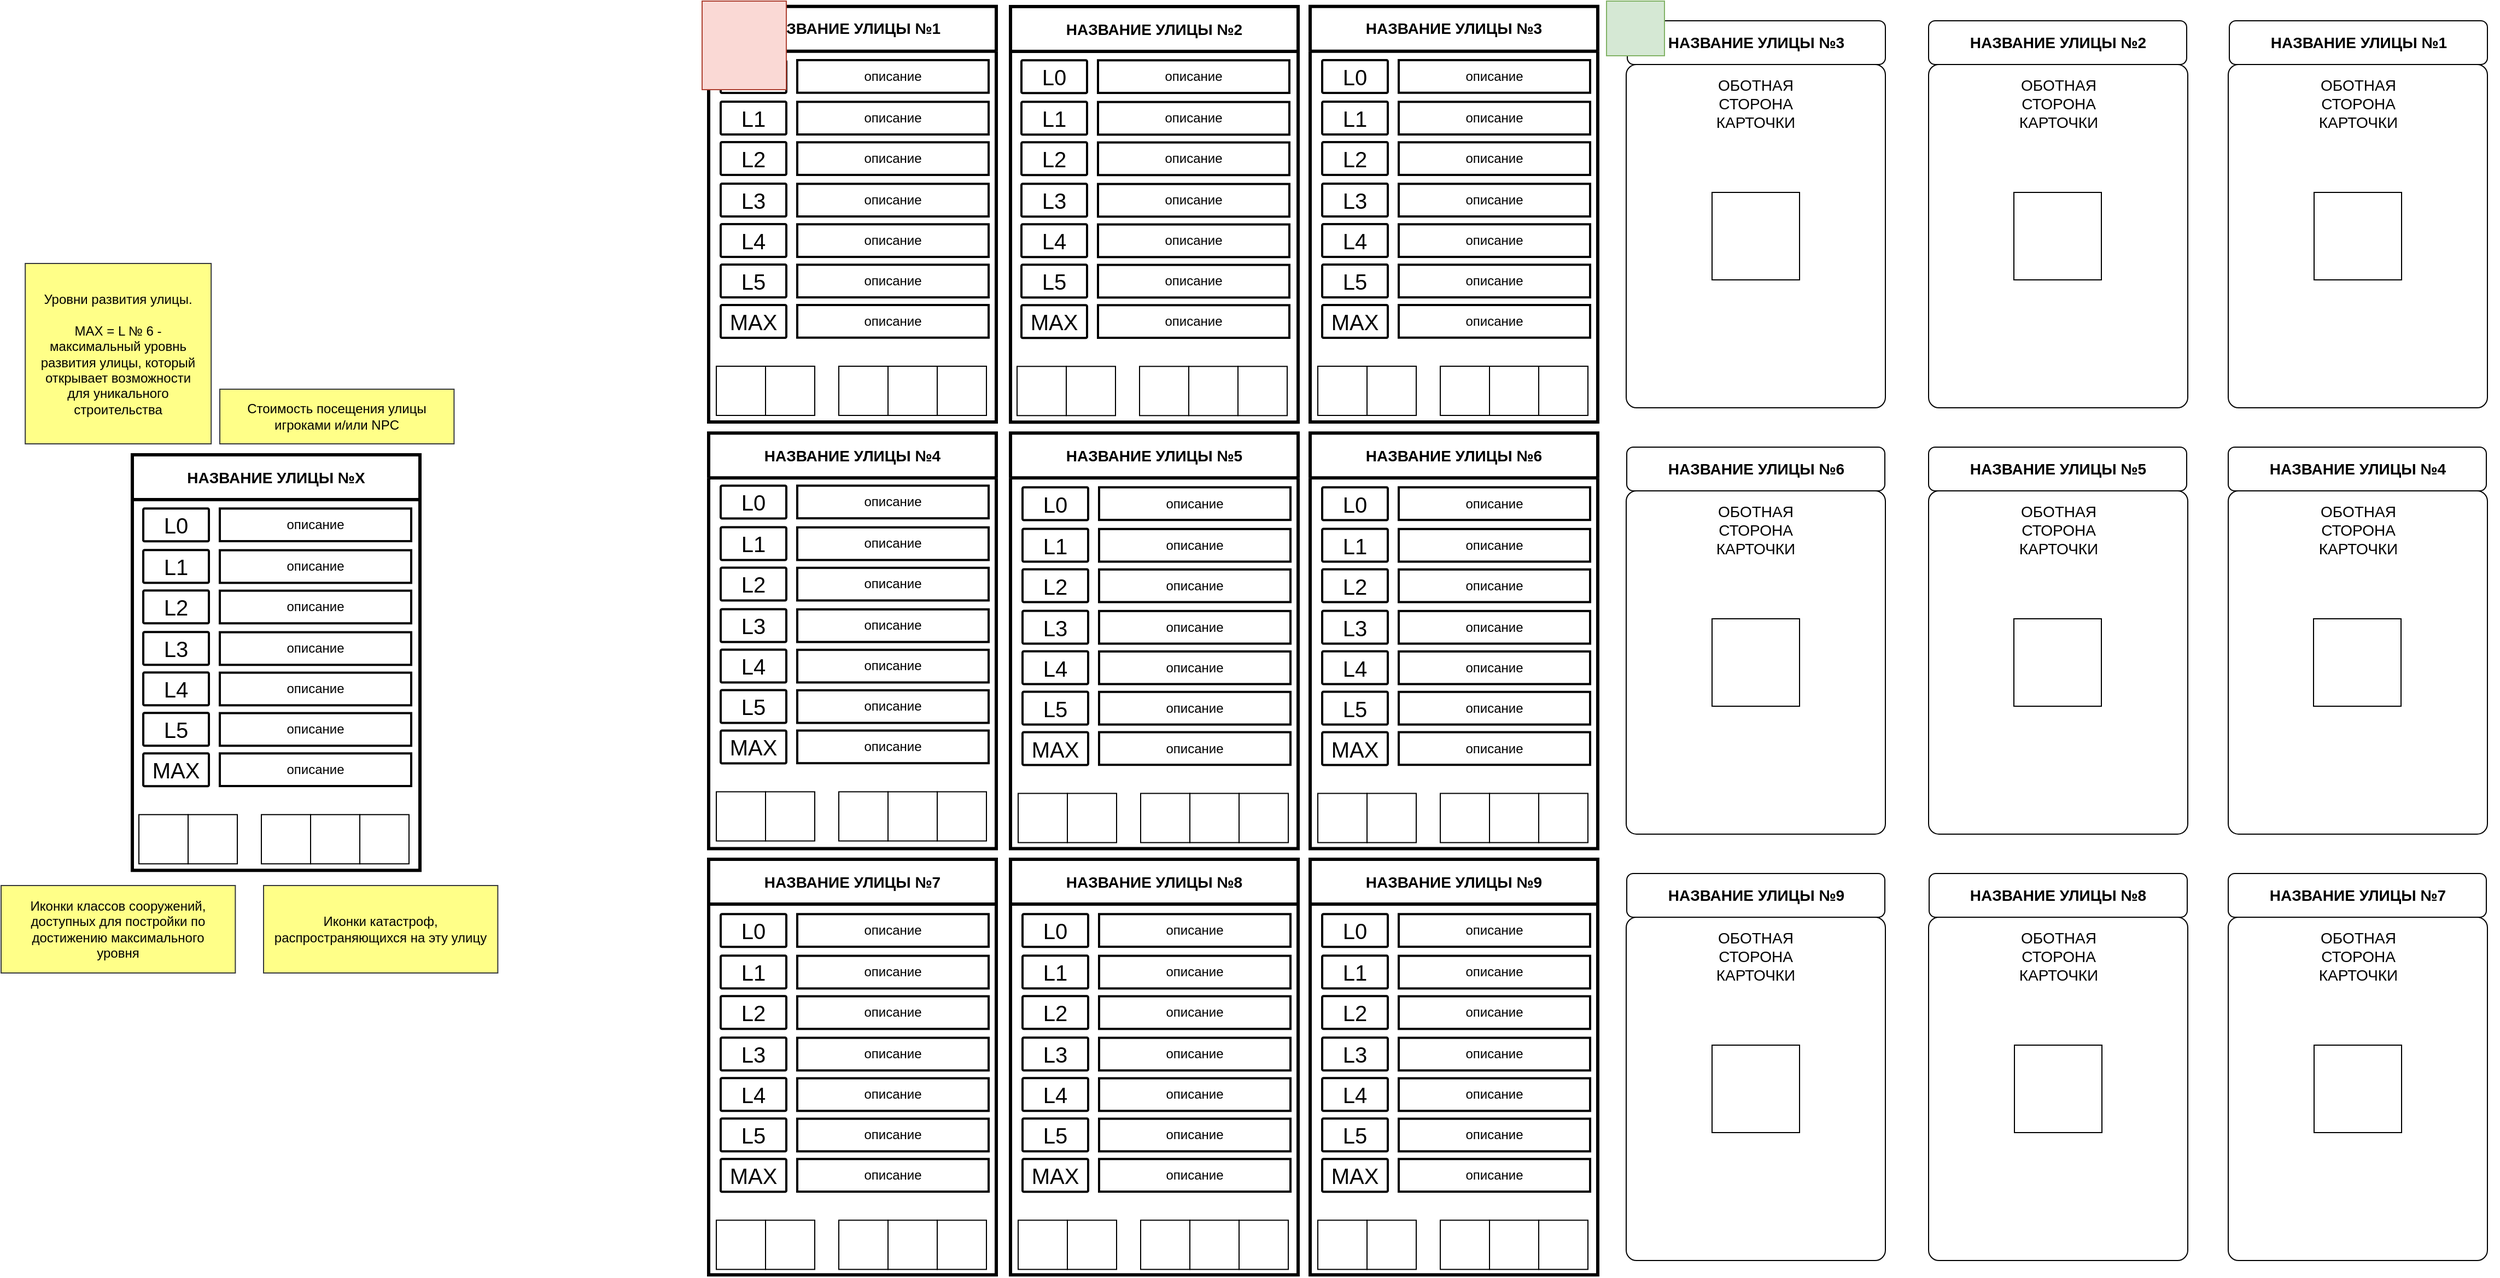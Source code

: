 <mxfile version="24.2.5" type="device">
  <diagram id="5bwadO8CDnKJTHHlVYnr" name="шаблоны">
    <mxGraphModel dx="4839" dy="1722" grid="1" gridSize="10" guides="1" tooltips="1" connect="1" arrows="1" fold="1" page="1" pageScale="1" pageWidth="827" pageHeight="1169" math="0" shadow="0">
      <root>
        <mxCell id="0" />
        <object label="Explanation" id="Lpu7ZFHDR6guZjh7hP34-41">
          <mxCell parent="0" />
        </object>
        <mxCell id="Lpu7ZFHDR6guZjh7hP34-77" value="Уровни развития улицы.&lt;div&gt;&lt;br&gt;&lt;/div&gt;&lt;div&gt;MAX = L № 6 - максимальный уровнь развития улицы, который открывает возможности для уникального строительства&lt;br&gt;&lt;/div&gt;" style="text;html=1;align=center;verticalAlign=middle;whiteSpace=wrap;rounded=0;fillColor=#ffff88;strokeColor=#36393d;horizontal=1;spacing=10;" parent="Lpu7ZFHDR6guZjh7hP34-41" vertex="1">
          <mxGeometry x="-618.91" y="240" width="170" height="165" as="geometry" />
        </mxCell>
        <mxCell id="Lpu7ZFHDR6guZjh7hP34-79" value="Иконки классов сооружений, доступных для постройки по достижению максимального уровня" style="text;html=1;align=center;verticalAlign=middle;whiteSpace=wrap;rounded=0;fillColor=#ffff88;strokeColor=#36393d;horizontal=1;spacing=10;" parent="Lpu7ZFHDR6guZjh7hP34-41" vertex="1">
          <mxGeometry x="-641" y="809" width="214.19" height="80" as="geometry" />
        </mxCell>
        <mxCell id="Lpu7ZFHDR6guZjh7hP34-80" value="Иконки катастроф, распространяющихся на эту улицу" style="text;html=1;align=center;verticalAlign=middle;whiteSpace=wrap;rounded=0;fillColor=#ffff88;strokeColor=#36393d;horizontal=1;spacing=10;" parent="Lpu7ZFHDR6guZjh7hP34-41" vertex="1">
          <mxGeometry x="-401" y="809" width="214.19" height="80" as="geometry" />
        </mxCell>
        <mxCell id="Lpu7ZFHDR6guZjh7hP34-81" value="Стоимость посещения улицы игроками и/или NPC" style="text;html=1;align=center;verticalAlign=middle;whiteSpace=wrap;rounded=0;fillColor=#ffff88;strokeColor=#36393d;horizontal=1;spacing=10;" parent="Lpu7ZFHDR6guZjh7hP34-41" vertex="1">
          <mxGeometry x="-441" y="355" width="214.19" height="50" as="geometry" />
        </mxCell>
        <mxCell id="Lpu7ZFHDR6guZjh7hP34-102" value="НАЗВАНИЕ УЛИЦЫ&amp;nbsp;№2" style="swimlane;whiteSpace=wrap;html=1;strokeWidth=3;startSize=41;fontSize=14;" parent="Lpu7ZFHDR6guZjh7hP34-41" vertex="1">
          <mxGeometry x="282" y="5.0" width="263" height="380.15" as="geometry" />
        </mxCell>
        <mxCell id="Lpu7ZFHDR6guZjh7hP34-103" value="&lt;font style=&quot;font-size: 20px;&quot;&gt;L0&lt;/font&gt;" style="text;html=1;align=center;verticalAlign=middle;whiteSpace=wrap;rounded=1;strokeColor=default;arcSize=4;spacing=6;strokeWidth=2;fontSize=20;" parent="Lpu7ZFHDR6guZjh7hP34-102" vertex="1">
          <mxGeometry x="10" y="49.15" width="60" height="30" as="geometry" />
        </mxCell>
        <mxCell id="Lpu7ZFHDR6guZjh7hP34-104" value="&lt;font style=&quot;font-size: 20px;&quot;&gt;L1&lt;/font&gt;" style="text;html=1;align=center;verticalAlign=middle;whiteSpace=wrap;rounded=1;strokeColor=default;arcSize=4;spacing=6;strokeWidth=2;fontSize=20;" parent="Lpu7ZFHDR6guZjh7hP34-102" vertex="1">
          <mxGeometry x="10" y="87.15" width="60" height="30" as="geometry" />
        </mxCell>
        <mxCell id="Lpu7ZFHDR6guZjh7hP34-105" value="&lt;font style=&quot;font-size: 20px;&quot;&gt;L2&lt;/font&gt;" style="text;html=1;align=center;verticalAlign=middle;whiteSpace=wrap;rounded=1;strokeColor=default;arcSize=4;spacing=6;strokeWidth=2;fontSize=20;" parent="Lpu7ZFHDR6guZjh7hP34-102" vertex="1">
          <mxGeometry x="10" y="124.15" width="60" height="30" as="geometry" />
        </mxCell>
        <mxCell id="Lpu7ZFHDR6guZjh7hP34-106" value="&lt;font style=&quot;font-size: 20px;&quot;&gt;L3&lt;/font&gt;" style="text;html=1;align=center;verticalAlign=middle;whiteSpace=wrap;rounded=1;strokeColor=default;arcSize=4;spacing=6;strokeWidth=2;fontSize=20;" parent="Lpu7ZFHDR6guZjh7hP34-102" vertex="1">
          <mxGeometry x="10" y="162.15" width="60" height="30" as="geometry" />
        </mxCell>
        <mxCell id="Lpu7ZFHDR6guZjh7hP34-107" value="&lt;font style=&quot;font-size: 20px;&quot;&gt;L4&lt;/font&gt;" style="text;html=1;align=center;verticalAlign=middle;whiteSpace=wrap;rounded=1;strokeColor=default;arcSize=4;spacing=6;strokeWidth=2;fontSize=20;" parent="Lpu7ZFHDR6guZjh7hP34-102" vertex="1">
          <mxGeometry x="10" y="199.15" width="60" height="30" as="geometry" />
        </mxCell>
        <mxCell id="Lpu7ZFHDR6guZjh7hP34-108" value="&lt;font style=&quot;font-size: 20px;&quot;&gt;L5&lt;/font&gt;" style="text;html=1;align=center;verticalAlign=middle;whiteSpace=wrap;rounded=1;strokeColor=default;arcSize=4;spacing=6;strokeWidth=2;fontSize=20;" parent="Lpu7ZFHDR6guZjh7hP34-102" vertex="1">
          <mxGeometry x="10" y="236.15" width="60" height="30" as="geometry" />
        </mxCell>
        <mxCell id="Lpu7ZFHDR6guZjh7hP34-109" value="&lt;span style=&quot;font-size: 20px;&quot;&gt;MAX&lt;/span&gt;" style="text;html=1;align=center;verticalAlign=middle;whiteSpace=wrap;rounded=1;strokeColor=default;arcSize=4;spacing=6;strokeWidth=2;fontSize=20;" parent="Lpu7ZFHDR6guZjh7hP34-102" vertex="1">
          <mxGeometry x="10" y="273.15" width="60" height="30" as="geometry" />
        </mxCell>
        <mxCell id="Lpu7ZFHDR6guZjh7hP34-110" value="" style="rounded=0;whiteSpace=wrap;html=1;aspect=fixed;strokeWidth=1;perimeterSpacing=0;" parent="Lpu7ZFHDR6guZjh7hP34-102" vertex="1">
          <mxGeometry x="208" y="329.15" width="45" height="45" as="geometry" />
        </mxCell>
        <mxCell id="Lpu7ZFHDR6guZjh7hP34-111" value="" style="rounded=0;whiteSpace=wrap;html=1;aspect=fixed;strokeWidth=1;perimeterSpacing=0;" parent="Lpu7ZFHDR6guZjh7hP34-102" vertex="1">
          <mxGeometry x="118" y="329.15" width="45" height="45" as="geometry" />
        </mxCell>
        <mxCell id="Lpu7ZFHDR6guZjh7hP34-112" value="" style="rounded=0;whiteSpace=wrap;html=1;aspect=fixed;strokeWidth=1;perimeterSpacing=0;" parent="Lpu7ZFHDR6guZjh7hP34-102" vertex="1">
          <mxGeometry x="163" y="329.15" width="45" height="45" as="geometry" />
        </mxCell>
        <mxCell id="Lpu7ZFHDR6guZjh7hP34-113" value="" style="rounded=0;whiteSpace=wrap;html=1;aspect=fixed;strokeWidth=1;perimeterSpacing=0;" parent="Lpu7ZFHDR6guZjh7hP34-102" vertex="1">
          <mxGeometry x="51" y="329.15" width="45" height="45" as="geometry" />
        </mxCell>
        <mxCell id="Lpu7ZFHDR6guZjh7hP34-114" value="" style="rounded=0;whiteSpace=wrap;html=1;aspect=fixed;strokeWidth=1;perimeterSpacing=0;" parent="Lpu7ZFHDR6guZjh7hP34-102" vertex="1">
          <mxGeometry x="6" y="329.15" width="45" height="45" as="geometry" />
        </mxCell>
        <mxCell id="Lpu7ZFHDR6guZjh7hP34-115" value="описание" style="rounded=0;whiteSpace=wrap;html=1;strokeWidth=2;" parent="Lpu7ZFHDR6guZjh7hP34-102" vertex="1">
          <mxGeometry x="80" y="49.15" width="175" height="29.85" as="geometry" />
        </mxCell>
        <mxCell id="Lpu7ZFHDR6guZjh7hP34-116" value="описание" style="rounded=0;whiteSpace=wrap;html=1;strokeWidth=2;" parent="Lpu7ZFHDR6guZjh7hP34-102" vertex="1">
          <mxGeometry x="80" y="87.3" width="175" height="29.85" as="geometry" />
        </mxCell>
        <mxCell id="Lpu7ZFHDR6guZjh7hP34-117" value="описание" style="rounded=0;whiteSpace=wrap;html=1;strokeWidth=2;" parent="Lpu7ZFHDR6guZjh7hP34-102" vertex="1">
          <mxGeometry x="80" y="124.3" width="175" height="29.85" as="geometry" />
        </mxCell>
        <mxCell id="Lpu7ZFHDR6guZjh7hP34-118" value="описание" style="rounded=0;whiteSpace=wrap;html=1;strokeWidth=2;" parent="Lpu7ZFHDR6guZjh7hP34-102" vertex="1">
          <mxGeometry x="80" y="162.3" width="175" height="29.85" as="geometry" />
        </mxCell>
        <mxCell id="Lpu7ZFHDR6guZjh7hP34-119" value="описание" style="rounded=0;whiteSpace=wrap;html=1;strokeWidth=2;" parent="Lpu7ZFHDR6guZjh7hP34-102" vertex="1">
          <mxGeometry x="80" y="199.3" width="175" height="29.85" as="geometry" />
        </mxCell>
        <mxCell id="Lpu7ZFHDR6guZjh7hP34-120" value="описание" style="rounded=0;whiteSpace=wrap;html=1;strokeWidth=2;" parent="Lpu7ZFHDR6guZjh7hP34-102" vertex="1">
          <mxGeometry x="80" y="236.3" width="175" height="29.85" as="geometry" />
        </mxCell>
        <mxCell id="Lpu7ZFHDR6guZjh7hP34-121" value="описание" style="rounded=0;whiteSpace=wrap;html=1;strokeWidth=2;" parent="Lpu7ZFHDR6guZjh7hP34-102" vertex="1">
          <mxGeometry x="80" y="273.15" width="175" height="29.85" as="geometry" />
        </mxCell>
        <object label="Front Side" id="1">
          <mxCell parent="0" />
        </object>
        <mxCell id="cQ-WbhC2AdRpNKnGHfEH-53" value="НАЗВАНИЕ УЛИЦЫ&amp;nbsp;№X" style="swimlane;whiteSpace=wrap;html=1;strokeWidth=3;startSize=41;fontSize=14;" parent="1" vertex="1">
          <mxGeometry x="-521" y="415.0" width="263" height="380.15" as="geometry" />
        </mxCell>
        <mxCell id="cQ-WbhC2AdRpNKnGHfEH-96" value="&lt;font style=&quot;font-size: 20px;&quot;&gt;L0&lt;/font&gt;" style="text;html=1;align=center;verticalAlign=middle;whiteSpace=wrap;rounded=1;strokeColor=default;arcSize=4;spacing=6;strokeWidth=2;fontSize=20;" parent="cQ-WbhC2AdRpNKnGHfEH-53" vertex="1">
          <mxGeometry x="10" y="49.15" width="60" height="30" as="geometry" />
        </mxCell>
        <mxCell id="cQ-WbhC2AdRpNKnGHfEH-98" value="&lt;font style=&quot;font-size: 20px;&quot;&gt;L1&lt;/font&gt;" style="text;html=1;align=center;verticalAlign=middle;whiteSpace=wrap;rounded=1;strokeColor=default;arcSize=4;spacing=6;strokeWidth=2;fontSize=20;" parent="cQ-WbhC2AdRpNKnGHfEH-53" vertex="1">
          <mxGeometry x="10" y="87.15" width="60" height="30" as="geometry" />
        </mxCell>
        <mxCell id="cQ-WbhC2AdRpNKnGHfEH-100" value="&lt;font style=&quot;font-size: 20px;&quot;&gt;L2&lt;/font&gt;" style="text;html=1;align=center;verticalAlign=middle;whiteSpace=wrap;rounded=1;strokeColor=default;arcSize=4;spacing=6;strokeWidth=2;fontSize=20;" parent="cQ-WbhC2AdRpNKnGHfEH-53" vertex="1">
          <mxGeometry x="10" y="124.15" width="60" height="30" as="geometry" />
        </mxCell>
        <mxCell id="cQ-WbhC2AdRpNKnGHfEH-102" value="&lt;font style=&quot;font-size: 20px;&quot;&gt;L3&lt;/font&gt;" style="text;html=1;align=center;verticalAlign=middle;whiteSpace=wrap;rounded=1;strokeColor=default;arcSize=4;spacing=6;strokeWidth=2;fontSize=20;" parent="cQ-WbhC2AdRpNKnGHfEH-53" vertex="1">
          <mxGeometry x="10" y="162.15" width="60" height="30" as="geometry" />
        </mxCell>
        <mxCell id="cQ-WbhC2AdRpNKnGHfEH-104" value="&lt;font style=&quot;font-size: 20px;&quot;&gt;L4&lt;/font&gt;" style="text;html=1;align=center;verticalAlign=middle;whiteSpace=wrap;rounded=1;strokeColor=default;arcSize=4;spacing=6;strokeWidth=2;fontSize=20;" parent="cQ-WbhC2AdRpNKnGHfEH-53" vertex="1">
          <mxGeometry x="10" y="199.15" width="60" height="30" as="geometry" />
        </mxCell>
        <mxCell id="cQ-WbhC2AdRpNKnGHfEH-106" value="&lt;font style=&quot;font-size: 20px;&quot;&gt;L5&lt;/font&gt;" style="text;html=1;align=center;verticalAlign=middle;whiteSpace=wrap;rounded=1;strokeColor=default;arcSize=4;spacing=6;strokeWidth=2;fontSize=20;" parent="cQ-WbhC2AdRpNKnGHfEH-53" vertex="1">
          <mxGeometry x="10" y="236.15" width="60" height="30" as="geometry" />
        </mxCell>
        <mxCell id="cQ-WbhC2AdRpNKnGHfEH-108" value="&lt;span style=&quot;font-size: 20px;&quot;&gt;MAX&lt;/span&gt;" style="text;html=1;align=center;verticalAlign=middle;whiteSpace=wrap;rounded=1;strokeColor=default;arcSize=4;spacing=6;strokeWidth=2;fontSize=20;" parent="cQ-WbhC2AdRpNKnGHfEH-53" vertex="1">
          <mxGeometry x="10" y="273.15" width="60" height="30" as="geometry" />
        </mxCell>
        <mxCell id="cQ-WbhC2AdRpNKnGHfEH-109" value="" style="rounded=0;whiteSpace=wrap;html=1;aspect=fixed;strokeWidth=1;perimeterSpacing=0;" parent="cQ-WbhC2AdRpNKnGHfEH-53" vertex="1">
          <mxGeometry x="208" y="329.15" width="45" height="45" as="geometry" />
        </mxCell>
        <mxCell id="cQ-WbhC2AdRpNKnGHfEH-110" value="" style="rounded=0;whiteSpace=wrap;html=1;aspect=fixed;strokeWidth=1;perimeterSpacing=0;" parent="cQ-WbhC2AdRpNKnGHfEH-53" vertex="1">
          <mxGeometry x="118" y="329.15" width="45" height="45" as="geometry" />
        </mxCell>
        <mxCell id="cQ-WbhC2AdRpNKnGHfEH-111" value="" style="rounded=0;whiteSpace=wrap;html=1;aspect=fixed;strokeWidth=1;perimeterSpacing=0;" parent="cQ-WbhC2AdRpNKnGHfEH-53" vertex="1">
          <mxGeometry x="163" y="329.15" width="45" height="45" as="geometry" />
        </mxCell>
        <mxCell id="cQ-WbhC2AdRpNKnGHfEH-112" value="" style="rounded=0;whiteSpace=wrap;html=1;aspect=fixed;strokeWidth=1;perimeterSpacing=0;" parent="cQ-WbhC2AdRpNKnGHfEH-53" vertex="1">
          <mxGeometry x="51" y="329.15" width="45" height="45" as="geometry" />
        </mxCell>
        <mxCell id="cQ-WbhC2AdRpNKnGHfEH-113" value="" style="rounded=0;whiteSpace=wrap;html=1;aspect=fixed;strokeWidth=1;perimeterSpacing=0;" parent="cQ-WbhC2AdRpNKnGHfEH-53" vertex="1">
          <mxGeometry x="6" y="329.15" width="45" height="45" as="geometry" />
        </mxCell>
        <mxCell id="cQ-WbhC2AdRpNKnGHfEH-114" value="описание" style="rounded=0;whiteSpace=wrap;html=1;strokeWidth=2;" parent="cQ-WbhC2AdRpNKnGHfEH-53" vertex="1">
          <mxGeometry x="80" y="49.15" width="175" height="29.85" as="geometry" />
        </mxCell>
        <mxCell id="cQ-WbhC2AdRpNKnGHfEH-115" value="описание" style="rounded=0;whiteSpace=wrap;html=1;strokeWidth=2;" parent="cQ-WbhC2AdRpNKnGHfEH-53" vertex="1">
          <mxGeometry x="80" y="87.3" width="175" height="29.85" as="geometry" />
        </mxCell>
        <mxCell id="cQ-WbhC2AdRpNKnGHfEH-116" value="описание" style="rounded=0;whiteSpace=wrap;html=1;strokeWidth=2;" parent="cQ-WbhC2AdRpNKnGHfEH-53" vertex="1">
          <mxGeometry x="80" y="124.3" width="175" height="29.85" as="geometry" />
        </mxCell>
        <mxCell id="cQ-WbhC2AdRpNKnGHfEH-117" value="описание" style="rounded=0;whiteSpace=wrap;html=1;strokeWidth=2;" parent="cQ-WbhC2AdRpNKnGHfEH-53" vertex="1">
          <mxGeometry x="80" y="162.3" width="175" height="29.85" as="geometry" />
        </mxCell>
        <mxCell id="cQ-WbhC2AdRpNKnGHfEH-118" value="описание" style="rounded=0;whiteSpace=wrap;html=1;strokeWidth=2;" parent="cQ-WbhC2AdRpNKnGHfEH-53" vertex="1">
          <mxGeometry x="80" y="199.3" width="175" height="29.85" as="geometry" />
        </mxCell>
        <mxCell id="cQ-WbhC2AdRpNKnGHfEH-119" value="описание" style="rounded=0;whiteSpace=wrap;html=1;strokeWidth=2;" parent="cQ-WbhC2AdRpNKnGHfEH-53" vertex="1">
          <mxGeometry x="80" y="236.3" width="175" height="29.85" as="geometry" />
        </mxCell>
        <mxCell id="cQ-WbhC2AdRpNKnGHfEH-120" value="описание" style="rounded=0;whiteSpace=wrap;html=1;strokeWidth=2;" parent="cQ-WbhC2AdRpNKnGHfEH-53" vertex="1">
          <mxGeometry x="80" y="273.15" width="175" height="29.85" as="geometry" />
        </mxCell>
        <mxCell id="cQ-WbhC2AdRpNKnGHfEH-48" value="НАЗВАНИЕ УЛИЦЫ №1" style="swimlane;whiteSpace=wrap;html=1;strokeWidth=3;startSize=41;fontSize=14;" parent="1" vertex="1">
          <mxGeometry x="6" y="4.85" width="263" height="380.15" as="geometry" />
        </mxCell>
        <mxCell id="cQ-WbhC2AdRpNKnGHfEH-147" value="&lt;font style=&quot;font-size: 20px;&quot;&gt;L0&lt;/font&gt;" style="text;html=1;align=center;verticalAlign=middle;whiteSpace=wrap;rounded=1;strokeColor=default;arcSize=4;spacing=6;strokeWidth=2;fontSize=20;" parent="cQ-WbhC2AdRpNKnGHfEH-48" vertex="1">
          <mxGeometry x="11" y="49.15" width="60" height="30" as="geometry" />
        </mxCell>
        <mxCell id="cQ-WbhC2AdRpNKnGHfEH-148" value="&lt;font style=&quot;font-size: 20px;&quot;&gt;L1&lt;/font&gt;" style="text;html=1;align=center;verticalAlign=middle;whiteSpace=wrap;rounded=1;strokeColor=default;arcSize=4;spacing=6;strokeWidth=2;fontSize=20;" parent="cQ-WbhC2AdRpNKnGHfEH-48" vertex="1">
          <mxGeometry x="11" y="87.15" width="60" height="30" as="geometry" />
        </mxCell>
        <mxCell id="cQ-WbhC2AdRpNKnGHfEH-149" value="&lt;font style=&quot;font-size: 20px;&quot;&gt;L2&lt;/font&gt;" style="text;html=1;align=center;verticalAlign=middle;whiteSpace=wrap;rounded=1;strokeColor=default;arcSize=4;spacing=6;strokeWidth=2;fontSize=20;" parent="cQ-WbhC2AdRpNKnGHfEH-48" vertex="1">
          <mxGeometry x="11" y="124.15" width="60" height="30" as="geometry" />
        </mxCell>
        <mxCell id="cQ-WbhC2AdRpNKnGHfEH-150" value="&lt;font style=&quot;font-size: 20px;&quot;&gt;L3&lt;/font&gt;" style="text;html=1;align=center;verticalAlign=middle;whiteSpace=wrap;rounded=1;strokeColor=default;arcSize=4;spacing=6;strokeWidth=2;fontSize=20;" parent="cQ-WbhC2AdRpNKnGHfEH-48" vertex="1">
          <mxGeometry x="11" y="162.15" width="60" height="30" as="geometry" />
        </mxCell>
        <mxCell id="cQ-WbhC2AdRpNKnGHfEH-151" value="&lt;font style=&quot;font-size: 20px;&quot;&gt;L4&lt;/font&gt;" style="text;html=1;align=center;verticalAlign=middle;whiteSpace=wrap;rounded=1;strokeColor=default;arcSize=4;spacing=6;strokeWidth=2;fontSize=20;" parent="cQ-WbhC2AdRpNKnGHfEH-48" vertex="1">
          <mxGeometry x="11" y="199.15" width="60" height="30" as="geometry" />
        </mxCell>
        <mxCell id="cQ-WbhC2AdRpNKnGHfEH-152" value="&lt;font style=&quot;font-size: 20px;&quot;&gt;L5&lt;/font&gt;" style="text;html=1;align=center;verticalAlign=middle;whiteSpace=wrap;rounded=1;strokeColor=default;arcSize=4;spacing=6;strokeWidth=2;fontSize=20;" parent="cQ-WbhC2AdRpNKnGHfEH-48" vertex="1">
          <mxGeometry x="11" y="236.15" width="60" height="30" as="geometry" />
        </mxCell>
        <mxCell id="cQ-WbhC2AdRpNKnGHfEH-153" value="&lt;span style=&quot;font-size: 20px;&quot;&gt;MAX&lt;/span&gt;" style="text;html=1;align=center;verticalAlign=middle;whiteSpace=wrap;rounded=1;strokeColor=default;arcSize=4;spacing=6;strokeWidth=2;fontSize=20;" parent="cQ-WbhC2AdRpNKnGHfEH-48" vertex="1">
          <mxGeometry x="11" y="273.15" width="60" height="30" as="geometry" />
        </mxCell>
        <mxCell id="cQ-WbhC2AdRpNKnGHfEH-154" value="" style="rounded=0;whiteSpace=wrap;html=1;aspect=fixed;strokeWidth=1;perimeterSpacing=0;" parent="cQ-WbhC2AdRpNKnGHfEH-48" vertex="1">
          <mxGeometry x="209" y="329.15" width="45" height="45" as="geometry" />
        </mxCell>
        <mxCell id="cQ-WbhC2AdRpNKnGHfEH-155" value="" style="rounded=0;whiteSpace=wrap;html=1;aspect=fixed;strokeWidth=1;perimeterSpacing=0;" parent="cQ-WbhC2AdRpNKnGHfEH-48" vertex="1">
          <mxGeometry x="119" y="329.15" width="45" height="45" as="geometry" />
        </mxCell>
        <mxCell id="cQ-WbhC2AdRpNKnGHfEH-156" value="" style="rounded=0;whiteSpace=wrap;html=1;aspect=fixed;strokeWidth=1;perimeterSpacing=0;" parent="cQ-WbhC2AdRpNKnGHfEH-48" vertex="1">
          <mxGeometry x="164" y="329.15" width="45" height="45" as="geometry" />
        </mxCell>
        <mxCell id="cQ-WbhC2AdRpNKnGHfEH-157" value="" style="rounded=0;whiteSpace=wrap;html=1;aspect=fixed;strokeWidth=1;perimeterSpacing=0;" parent="cQ-WbhC2AdRpNKnGHfEH-48" vertex="1">
          <mxGeometry x="52" y="329.15" width="45" height="45" as="geometry" />
        </mxCell>
        <mxCell id="cQ-WbhC2AdRpNKnGHfEH-158" value="" style="rounded=0;whiteSpace=wrap;html=1;aspect=fixed;strokeWidth=1;perimeterSpacing=0;" parent="cQ-WbhC2AdRpNKnGHfEH-48" vertex="1">
          <mxGeometry x="7" y="329.15" width="45" height="45" as="geometry" />
        </mxCell>
        <mxCell id="cQ-WbhC2AdRpNKnGHfEH-159" value="описание" style="rounded=0;whiteSpace=wrap;html=1;strokeWidth=2;" parent="cQ-WbhC2AdRpNKnGHfEH-48" vertex="1">
          <mxGeometry x="81" y="49.15" width="175" height="29.85" as="geometry" />
        </mxCell>
        <mxCell id="cQ-WbhC2AdRpNKnGHfEH-160" value="описание" style="rounded=0;whiteSpace=wrap;html=1;strokeWidth=2;" parent="cQ-WbhC2AdRpNKnGHfEH-48" vertex="1">
          <mxGeometry x="81" y="87.3" width="175" height="29.85" as="geometry" />
        </mxCell>
        <mxCell id="cQ-WbhC2AdRpNKnGHfEH-161" value="описание" style="rounded=0;whiteSpace=wrap;html=1;strokeWidth=2;" parent="cQ-WbhC2AdRpNKnGHfEH-48" vertex="1">
          <mxGeometry x="81" y="124.3" width="175" height="29.85" as="geometry" />
        </mxCell>
        <mxCell id="cQ-WbhC2AdRpNKnGHfEH-162" value="описание" style="rounded=0;whiteSpace=wrap;html=1;strokeWidth=2;" parent="cQ-WbhC2AdRpNKnGHfEH-48" vertex="1">
          <mxGeometry x="81" y="162.3" width="175" height="29.85" as="geometry" />
        </mxCell>
        <mxCell id="cQ-WbhC2AdRpNKnGHfEH-163" value="описание" style="rounded=0;whiteSpace=wrap;html=1;strokeWidth=2;" parent="cQ-WbhC2AdRpNKnGHfEH-48" vertex="1">
          <mxGeometry x="81" y="199.3" width="175" height="29.85" as="geometry" />
        </mxCell>
        <mxCell id="cQ-WbhC2AdRpNKnGHfEH-164" value="описание" style="rounded=0;whiteSpace=wrap;html=1;strokeWidth=2;" parent="cQ-WbhC2AdRpNKnGHfEH-48" vertex="1">
          <mxGeometry x="81" y="236.3" width="175" height="29.85" as="geometry" />
        </mxCell>
        <mxCell id="cQ-WbhC2AdRpNKnGHfEH-165" value="описание" style="rounded=0;whiteSpace=wrap;html=1;strokeWidth=2;" parent="cQ-WbhC2AdRpNKnGHfEH-48" vertex="1">
          <mxGeometry x="81" y="273.15" width="175" height="29.85" as="geometry" />
        </mxCell>
        <mxCell id="cQ-WbhC2AdRpNKnGHfEH-58" value="НАЗВАНИЕ УЛИЦЫ&amp;nbsp;№3" style="swimlane;whiteSpace=wrap;html=1;strokeWidth=3;startSize=41;fontSize=14;" parent="1" vertex="1">
          <mxGeometry x="556" y="4.85" width="263" height="380.15" as="geometry" />
        </mxCell>
        <mxCell id="cQ-WbhC2AdRpNKnGHfEH-128" value="&lt;font style=&quot;font-size: 20px;&quot;&gt;L0&lt;/font&gt;" style="text;html=1;align=center;verticalAlign=middle;whiteSpace=wrap;rounded=1;strokeColor=default;arcSize=4;spacing=6;strokeWidth=2;fontSize=20;" parent="cQ-WbhC2AdRpNKnGHfEH-58" vertex="1">
          <mxGeometry x="11" y="49.15" width="60" height="30" as="geometry" />
        </mxCell>
        <mxCell id="cQ-WbhC2AdRpNKnGHfEH-129" value="&lt;font style=&quot;font-size: 20px;&quot;&gt;L1&lt;/font&gt;" style="text;html=1;align=center;verticalAlign=middle;whiteSpace=wrap;rounded=1;strokeColor=default;arcSize=4;spacing=6;strokeWidth=2;fontSize=20;" parent="cQ-WbhC2AdRpNKnGHfEH-58" vertex="1">
          <mxGeometry x="11" y="87.15" width="60" height="30" as="geometry" />
        </mxCell>
        <mxCell id="cQ-WbhC2AdRpNKnGHfEH-130" value="&lt;font style=&quot;font-size: 20px;&quot;&gt;L2&lt;/font&gt;" style="text;html=1;align=center;verticalAlign=middle;whiteSpace=wrap;rounded=1;strokeColor=default;arcSize=4;spacing=6;strokeWidth=2;fontSize=20;" parent="cQ-WbhC2AdRpNKnGHfEH-58" vertex="1">
          <mxGeometry x="11" y="124.15" width="60" height="30" as="geometry" />
        </mxCell>
        <mxCell id="cQ-WbhC2AdRpNKnGHfEH-131" value="&lt;font style=&quot;font-size: 20px;&quot;&gt;L3&lt;/font&gt;" style="text;html=1;align=center;verticalAlign=middle;whiteSpace=wrap;rounded=1;strokeColor=default;arcSize=4;spacing=6;strokeWidth=2;fontSize=20;" parent="cQ-WbhC2AdRpNKnGHfEH-58" vertex="1">
          <mxGeometry x="11" y="162.15" width="60" height="30" as="geometry" />
        </mxCell>
        <mxCell id="cQ-WbhC2AdRpNKnGHfEH-132" value="&lt;font style=&quot;font-size: 20px;&quot;&gt;L4&lt;/font&gt;" style="text;html=1;align=center;verticalAlign=middle;whiteSpace=wrap;rounded=1;strokeColor=default;arcSize=4;spacing=6;strokeWidth=2;fontSize=20;" parent="cQ-WbhC2AdRpNKnGHfEH-58" vertex="1">
          <mxGeometry x="11" y="199.15" width="60" height="30" as="geometry" />
        </mxCell>
        <mxCell id="cQ-WbhC2AdRpNKnGHfEH-133" value="&lt;font style=&quot;font-size: 20px;&quot;&gt;L5&lt;/font&gt;" style="text;html=1;align=center;verticalAlign=middle;whiteSpace=wrap;rounded=1;strokeColor=default;arcSize=4;spacing=6;strokeWidth=2;fontSize=20;" parent="cQ-WbhC2AdRpNKnGHfEH-58" vertex="1">
          <mxGeometry x="11" y="236.15" width="60" height="30" as="geometry" />
        </mxCell>
        <mxCell id="cQ-WbhC2AdRpNKnGHfEH-134" value="&lt;span style=&quot;font-size: 20px;&quot;&gt;MAX&lt;/span&gt;" style="text;html=1;align=center;verticalAlign=middle;whiteSpace=wrap;rounded=1;strokeColor=default;arcSize=4;spacing=6;strokeWidth=2;fontSize=20;" parent="cQ-WbhC2AdRpNKnGHfEH-58" vertex="1">
          <mxGeometry x="11" y="273.15" width="60" height="30" as="geometry" />
        </mxCell>
        <mxCell id="cQ-WbhC2AdRpNKnGHfEH-135" value="" style="rounded=0;whiteSpace=wrap;html=1;aspect=fixed;strokeWidth=1;perimeterSpacing=0;" parent="cQ-WbhC2AdRpNKnGHfEH-58" vertex="1">
          <mxGeometry x="209" y="329.15" width="45" height="45" as="geometry" />
        </mxCell>
        <mxCell id="cQ-WbhC2AdRpNKnGHfEH-136" value="" style="rounded=0;whiteSpace=wrap;html=1;aspect=fixed;strokeWidth=1;perimeterSpacing=0;" parent="cQ-WbhC2AdRpNKnGHfEH-58" vertex="1">
          <mxGeometry x="119" y="329.15" width="45" height="45" as="geometry" />
        </mxCell>
        <mxCell id="cQ-WbhC2AdRpNKnGHfEH-137" value="" style="rounded=0;whiteSpace=wrap;html=1;aspect=fixed;strokeWidth=1;perimeterSpacing=0;" parent="cQ-WbhC2AdRpNKnGHfEH-58" vertex="1">
          <mxGeometry x="164" y="329.15" width="45" height="45" as="geometry" />
        </mxCell>
        <mxCell id="cQ-WbhC2AdRpNKnGHfEH-138" value="" style="rounded=0;whiteSpace=wrap;html=1;aspect=fixed;strokeWidth=1;perimeterSpacing=0;" parent="cQ-WbhC2AdRpNKnGHfEH-58" vertex="1">
          <mxGeometry x="52" y="329.15" width="45" height="45" as="geometry" />
        </mxCell>
        <mxCell id="cQ-WbhC2AdRpNKnGHfEH-139" value="" style="rounded=0;whiteSpace=wrap;html=1;aspect=fixed;strokeWidth=1;perimeterSpacing=0;" parent="cQ-WbhC2AdRpNKnGHfEH-58" vertex="1">
          <mxGeometry x="7" y="329.15" width="45" height="45" as="geometry" />
        </mxCell>
        <mxCell id="cQ-WbhC2AdRpNKnGHfEH-140" value="описание" style="rounded=0;whiteSpace=wrap;html=1;strokeWidth=2;" parent="cQ-WbhC2AdRpNKnGHfEH-58" vertex="1">
          <mxGeometry x="81" y="49.15" width="175" height="29.85" as="geometry" />
        </mxCell>
        <mxCell id="cQ-WbhC2AdRpNKnGHfEH-141" value="описание" style="rounded=0;whiteSpace=wrap;html=1;strokeWidth=2;" parent="cQ-WbhC2AdRpNKnGHfEH-58" vertex="1">
          <mxGeometry x="81" y="87.3" width="175" height="29.85" as="geometry" />
        </mxCell>
        <mxCell id="cQ-WbhC2AdRpNKnGHfEH-142" value="описание" style="rounded=0;whiteSpace=wrap;html=1;strokeWidth=2;" parent="cQ-WbhC2AdRpNKnGHfEH-58" vertex="1">
          <mxGeometry x="81" y="124.3" width="175" height="29.85" as="geometry" />
        </mxCell>
        <mxCell id="cQ-WbhC2AdRpNKnGHfEH-143" value="описание" style="rounded=0;whiteSpace=wrap;html=1;strokeWidth=2;" parent="cQ-WbhC2AdRpNKnGHfEH-58" vertex="1">
          <mxGeometry x="81" y="162.3" width="175" height="29.85" as="geometry" />
        </mxCell>
        <mxCell id="cQ-WbhC2AdRpNKnGHfEH-144" value="описание" style="rounded=0;whiteSpace=wrap;html=1;strokeWidth=2;" parent="cQ-WbhC2AdRpNKnGHfEH-58" vertex="1">
          <mxGeometry x="81" y="199.3" width="175" height="29.85" as="geometry" />
        </mxCell>
        <mxCell id="cQ-WbhC2AdRpNKnGHfEH-145" value="описание" style="rounded=0;whiteSpace=wrap;html=1;strokeWidth=2;" parent="cQ-WbhC2AdRpNKnGHfEH-58" vertex="1">
          <mxGeometry x="81" y="236.3" width="175" height="29.85" as="geometry" />
        </mxCell>
        <mxCell id="cQ-WbhC2AdRpNKnGHfEH-146" value="описание" style="rounded=0;whiteSpace=wrap;html=1;strokeWidth=2;" parent="cQ-WbhC2AdRpNKnGHfEH-58" vertex="1">
          <mxGeometry x="81" y="273.15" width="175" height="29.85" as="geometry" />
        </mxCell>
        <mxCell id="cQ-WbhC2AdRpNKnGHfEH-63" value="НАЗВАНИЕ УЛИЦЫ&amp;nbsp;№4" style="swimlane;whiteSpace=wrap;html=1;strokeWidth=3;startSize=41;fontSize=14;" parent="1" vertex="1">
          <mxGeometry x="6" y="395.09" width="263" height="380.15" as="geometry" />
        </mxCell>
        <mxCell id="cQ-WbhC2AdRpNKnGHfEH-166" value="&lt;font style=&quot;font-size: 20px;&quot;&gt;L0&lt;/font&gt;" style="text;html=1;align=center;verticalAlign=middle;whiteSpace=wrap;rounded=1;strokeColor=default;arcSize=4;spacing=6;strokeWidth=2;fontSize=20;" parent="cQ-WbhC2AdRpNKnGHfEH-63" vertex="1">
          <mxGeometry x="11" y="48.15" width="60" height="30" as="geometry" />
        </mxCell>
        <mxCell id="cQ-WbhC2AdRpNKnGHfEH-167" value="&lt;font style=&quot;font-size: 20px;&quot;&gt;L1&lt;/font&gt;" style="text;html=1;align=center;verticalAlign=middle;whiteSpace=wrap;rounded=1;strokeColor=default;arcSize=4;spacing=6;strokeWidth=2;fontSize=20;" parent="cQ-WbhC2AdRpNKnGHfEH-63" vertex="1">
          <mxGeometry x="11" y="86.15" width="60" height="30" as="geometry" />
        </mxCell>
        <mxCell id="cQ-WbhC2AdRpNKnGHfEH-168" value="&lt;font style=&quot;font-size: 20px;&quot;&gt;L2&lt;/font&gt;" style="text;html=1;align=center;verticalAlign=middle;whiteSpace=wrap;rounded=1;strokeColor=default;arcSize=4;spacing=6;strokeWidth=2;fontSize=20;" parent="cQ-WbhC2AdRpNKnGHfEH-63" vertex="1">
          <mxGeometry x="11" y="123.15" width="60" height="30" as="geometry" />
        </mxCell>
        <mxCell id="cQ-WbhC2AdRpNKnGHfEH-169" value="&lt;font style=&quot;font-size: 20px;&quot;&gt;L3&lt;/font&gt;" style="text;html=1;align=center;verticalAlign=middle;whiteSpace=wrap;rounded=1;strokeColor=default;arcSize=4;spacing=6;strokeWidth=2;fontSize=20;" parent="cQ-WbhC2AdRpNKnGHfEH-63" vertex="1">
          <mxGeometry x="11" y="161.15" width="60" height="30" as="geometry" />
        </mxCell>
        <mxCell id="cQ-WbhC2AdRpNKnGHfEH-170" value="&lt;font style=&quot;font-size: 20px;&quot;&gt;L4&lt;/font&gt;" style="text;html=1;align=center;verticalAlign=middle;whiteSpace=wrap;rounded=1;strokeColor=default;arcSize=4;spacing=6;strokeWidth=2;fontSize=20;" parent="cQ-WbhC2AdRpNKnGHfEH-63" vertex="1">
          <mxGeometry x="11" y="198.15" width="60" height="30" as="geometry" />
        </mxCell>
        <mxCell id="cQ-WbhC2AdRpNKnGHfEH-171" value="&lt;font style=&quot;font-size: 20px;&quot;&gt;L5&lt;/font&gt;" style="text;html=1;align=center;verticalAlign=middle;whiteSpace=wrap;rounded=1;strokeColor=default;arcSize=4;spacing=6;strokeWidth=2;fontSize=20;" parent="cQ-WbhC2AdRpNKnGHfEH-63" vertex="1">
          <mxGeometry x="11" y="235.15" width="60" height="30" as="geometry" />
        </mxCell>
        <mxCell id="cQ-WbhC2AdRpNKnGHfEH-172" value="&lt;span style=&quot;font-size: 20px;&quot;&gt;MAX&lt;/span&gt;" style="text;html=1;align=center;verticalAlign=middle;whiteSpace=wrap;rounded=1;strokeColor=default;arcSize=4;spacing=6;strokeWidth=2;fontSize=20;" parent="cQ-WbhC2AdRpNKnGHfEH-63" vertex="1">
          <mxGeometry x="11" y="272.15" width="60" height="30" as="geometry" />
        </mxCell>
        <mxCell id="cQ-WbhC2AdRpNKnGHfEH-173" value="" style="rounded=0;whiteSpace=wrap;html=1;aspect=fixed;strokeWidth=1;perimeterSpacing=0;" parent="cQ-WbhC2AdRpNKnGHfEH-63" vertex="1">
          <mxGeometry x="209" y="328.15" width="45" height="45" as="geometry" />
        </mxCell>
        <mxCell id="cQ-WbhC2AdRpNKnGHfEH-174" value="" style="rounded=0;whiteSpace=wrap;html=1;aspect=fixed;strokeWidth=1;perimeterSpacing=0;" parent="cQ-WbhC2AdRpNKnGHfEH-63" vertex="1">
          <mxGeometry x="119" y="328.15" width="45" height="45" as="geometry" />
        </mxCell>
        <mxCell id="cQ-WbhC2AdRpNKnGHfEH-175" value="" style="rounded=0;whiteSpace=wrap;html=1;aspect=fixed;strokeWidth=1;perimeterSpacing=0;" parent="cQ-WbhC2AdRpNKnGHfEH-63" vertex="1">
          <mxGeometry x="164" y="328.15" width="45" height="45" as="geometry" />
        </mxCell>
        <mxCell id="cQ-WbhC2AdRpNKnGHfEH-176" value="" style="rounded=0;whiteSpace=wrap;html=1;aspect=fixed;strokeWidth=1;perimeterSpacing=0;" parent="cQ-WbhC2AdRpNKnGHfEH-63" vertex="1">
          <mxGeometry x="52" y="328.15" width="45" height="45" as="geometry" />
        </mxCell>
        <mxCell id="cQ-WbhC2AdRpNKnGHfEH-177" value="" style="rounded=0;whiteSpace=wrap;html=1;aspect=fixed;strokeWidth=1;perimeterSpacing=0;" parent="cQ-WbhC2AdRpNKnGHfEH-63" vertex="1">
          <mxGeometry x="7" y="328.15" width="45" height="45" as="geometry" />
        </mxCell>
        <mxCell id="cQ-WbhC2AdRpNKnGHfEH-178" value="описание" style="rounded=0;whiteSpace=wrap;html=1;strokeWidth=2;" parent="cQ-WbhC2AdRpNKnGHfEH-63" vertex="1">
          <mxGeometry x="81" y="48.15" width="175" height="29.85" as="geometry" />
        </mxCell>
        <mxCell id="cQ-WbhC2AdRpNKnGHfEH-179" value="описание" style="rounded=0;whiteSpace=wrap;html=1;strokeWidth=2;" parent="cQ-WbhC2AdRpNKnGHfEH-63" vertex="1">
          <mxGeometry x="81" y="86.3" width="175" height="29.85" as="geometry" />
        </mxCell>
        <mxCell id="cQ-WbhC2AdRpNKnGHfEH-180" value="описание" style="rounded=0;whiteSpace=wrap;html=1;strokeWidth=2;" parent="cQ-WbhC2AdRpNKnGHfEH-63" vertex="1">
          <mxGeometry x="81" y="123.3" width="175" height="29.85" as="geometry" />
        </mxCell>
        <mxCell id="cQ-WbhC2AdRpNKnGHfEH-181" value="описание" style="rounded=0;whiteSpace=wrap;html=1;strokeWidth=2;" parent="cQ-WbhC2AdRpNKnGHfEH-63" vertex="1">
          <mxGeometry x="81" y="161.3" width="175" height="29.85" as="geometry" />
        </mxCell>
        <mxCell id="cQ-WbhC2AdRpNKnGHfEH-182" value="описание" style="rounded=0;whiteSpace=wrap;html=1;strokeWidth=2;" parent="cQ-WbhC2AdRpNKnGHfEH-63" vertex="1">
          <mxGeometry x="81" y="198.3" width="175" height="29.85" as="geometry" />
        </mxCell>
        <mxCell id="cQ-WbhC2AdRpNKnGHfEH-183" value="описание" style="rounded=0;whiteSpace=wrap;html=1;strokeWidth=2;" parent="cQ-WbhC2AdRpNKnGHfEH-63" vertex="1">
          <mxGeometry x="81" y="235.3" width="175" height="29.85" as="geometry" />
        </mxCell>
        <mxCell id="cQ-WbhC2AdRpNKnGHfEH-184" value="описание" style="rounded=0;whiteSpace=wrap;html=1;strokeWidth=2;" parent="cQ-WbhC2AdRpNKnGHfEH-63" vertex="1">
          <mxGeometry x="81" y="272.15" width="175" height="29.85" as="geometry" />
        </mxCell>
        <mxCell id="cQ-WbhC2AdRpNKnGHfEH-68" value="НАЗВАНИЕ УЛИЦЫ&amp;nbsp;№5" style="swimlane;whiteSpace=wrap;html=1;strokeWidth=3;startSize=41;fontSize=14;" parent="1" vertex="1">
          <mxGeometry x="282" y="395.09" width="263" height="380.15" as="geometry" />
        </mxCell>
        <mxCell id="cQ-WbhC2AdRpNKnGHfEH-185" value="&lt;font style=&quot;font-size: 20px;&quot;&gt;L0&lt;/font&gt;" style="text;html=1;align=center;verticalAlign=middle;whiteSpace=wrap;rounded=1;strokeColor=default;arcSize=4;spacing=6;strokeWidth=2;fontSize=20;" parent="cQ-WbhC2AdRpNKnGHfEH-68" vertex="1">
          <mxGeometry x="11" y="49.65" width="60" height="30" as="geometry" />
        </mxCell>
        <mxCell id="cQ-WbhC2AdRpNKnGHfEH-186" value="&lt;font style=&quot;font-size: 20px;&quot;&gt;L1&lt;/font&gt;" style="text;html=1;align=center;verticalAlign=middle;whiteSpace=wrap;rounded=1;strokeColor=default;arcSize=4;spacing=6;strokeWidth=2;fontSize=20;" parent="cQ-WbhC2AdRpNKnGHfEH-68" vertex="1">
          <mxGeometry x="11" y="87.65" width="60" height="30" as="geometry" />
        </mxCell>
        <mxCell id="cQ-WbhC2AdRpNKnGHfEH-187" value="&lt;font style=&quot;font-size: 20px;&quot;&gt;L2&lt;/font&gt;" style="text;html=1;align=center;verticalAlign=middle;whiteSpace=wrap;rounded=1;strokeColor=default;arcSize=4;spacing=6;strokeWidth=2;fontSize=20;" parent="cQ-WbhC2AdRpNKnGHfEH-68" vertex="1">
          <mxGeometry x="11" y="124.65" width="60" height="30" as="geometry" />
        </mxCell>
        <mxCell id="cQ-WbhC2AdRpNKnGHfEH-188" value="&lt;font style=&quot;font-size: 20px;&quot;&gt;L3&lt;/font&gt;" style="text;html=1;align=center;verticalAlign=middle;whiteSpace=wrap;rounded=1;strokeColor=default;arcSize=4;spacing=6;strokeWidth=2;fontSize=20;" parent="cQ-WbhC2AdRpNKnGHfEH-68" vertex="1">
          <mxGeometry x="11" y="162.65" width="60" height="30" as="geometry" />
        </mxCell>
        <mxCell id="cQ-WbhC2AdRpNKnGHfEH-189" value="&lt;font style=&quot;font-size: 20px;&quot;&gt;L4&lt;/font&gt;" style="text;html=1;align=center;verticalAlign=middle;whiteSpace=wrap;rounded=1;strokeColor=default;arcSize=4;spacing=6;strokeWidth=2;fontSize=20;" parent="cQ-WbhC2AdRpNKnGHfEH-68" vertex="1">
          <mxGeometry x="11" y="199.65" width="60" height="30" as="geometry" />
        </mxCell>
        <mxCell id="cQ-WbhC2AdRpNKnGHfEH-190" value="&lt;font style=&quot;font-size: 20px;&quot;&gt;L5&lt;/font&gt;" style="text;html=1;align=center;verticalAlign=middle;whiteSpace=wrap;rounded=1;strokeColor=default;arcSize=4;spacing=6;strokeWidth=2;fontSize=20;" parent="cQ-WbhC2AdRpNKnGHfEH-68" vertex="1">
          <mxGeometry x="11" y="236.65" width="60" height="30" as="geometry" />
        </mxCell>
        <mxCell id="cQ-WbhC2AdRpNKnGHfEH-191" value="&lt;span style=&quot;font-size: 20px;&quot;&gt;MAX&lt;/span&gt;" style="text;html=1;align=center;verticalAlign=middle;whiteSpace=wrap;rounded=1;strokeColor=default;arcSize=4;spacing=6;strokeWidth=2;fontSize=20;" parent="cQ-WbhC2AdRpNKnGHfEH-68" vertex="1">
          <mxGeometry x="11" y="273.65" width="60" height="30" as="geometry" />
        </mxCell>
        <mxCell id="cQ-WbhC2AdRpNKnGHfEH-192" value="" style="rounded=0;whiteSpace=wrap;html=1;aspect=fixed;strokeWidth=1;perimeterSpacing=0;" parent="cQ-WbhC2AdRpNKnGHfEH-68" vertex="1">
          <mxGeometry x="209" y="329.65" width="45" height="45" as="geometry" />
        </mxCell>
        <mxCell id="cQ-WbhC2AdRpNKnGHfEH-193" value="" style="rounded=0;whiteSpace=wrap;html=1;aspect=fixed;strokeWidth=1;perimeterSpacing=0;" parent="cQ-WbhC2AdRpNKnGHfEH-68" vertex="1">
          <mxGeometry x="119" y="329.65" width="45" height="45" as="geometry" />
        </mxCell>
        <mxCell id="cQ-WbhC2AdRpNKnGHfEH-194" value="" style="rounded=0;whiteSpace=wrap;html=1;aspect=fixed;strokeWidth=1;perimeterSpacing=0;" parent="cQ-WbhC2AdRpNKnGHfEH-68" vertex="1">
          <mxGeometry x="164" y="329.65" width="45" height="45" as="geometry" />
        </mxCell>
        <mxCell id="cQ-WbhC2AdRpNKnGHfEH-195" value="" style="rounded=0;whiteSpace=wrap;html=1;aspect=fixed;strokeWidth=1;perimeterSpacing=0;" parent="cQ-WbhC2AdRpNKnGHfEH-68" vertex="1">
          <mxGeometry x="52" y="329.65" width="45" height="45" as="geometry" />
        </mxCell>
        <mxCell id="cQ-WbhC2AdRpNKnGHfEH-196" value="" style="rounded=0;whiteSpace=wrap;html=1;aspect=fixed;strokeWidth=1;perimeterSpacing=0;" parent="cQ-WbhC2AdRpNKnGHfEH-68" vertex="1">
          <mxGeometry x="7" y="329.65" width="45" height="45" as="geometry" />
        </mxCell>
        <mxCell id="cQ-WbhC2AdRpNKnGHfEH-197" value="описание" style="rounded=0;whiteSpace=wrap;html=1;strokeWidth=2;" parent="cQ-WbhC2AdRpNKnGHfEH-68" vertex="1">
          <mxGeometry x="81" y="49.65" width="175" height="29.85" as="geometry" />
        </mxCell>
        <mxCell id="cQ-WbhC2AdRpNKnGHfEH-198" value="описание" style="rounded=0;whiteSpace=wrap;html=1;strokeWidth=2;" parent="cQ-WbhC2AdRpNKnGHfEH-68" vertex="1">
          <mxGeometry x="81" y="87.8" width="175" height="29.85" as="geometry" />
        </mxCell>
        <mxCell id="cQ-WbhC2AdRpNKnGHfEH-199" value="описание" style="rounded=0;whiteSpace=wrap;html=1;strokeWidth=2;" parent="cQ-WbhC2AdRpNKnGHfEH-68" vertex="1">
          <mxGeometry x="81" y="124.8" width="175" height="29.85" as="geometry" />
        </mxCell>
        <mxCell id="cQ-WbhC2AdRpNKnGHfEH-200" value="описание" style="rounded=0;whiteSpace=wrap;html=1;strokeWidth=2;" parent="cQ-WbhC2AdRpNKnGHfEH-68" vertex="1">
          <mxGeometry x="81" y="162.8" width="175" height="29.85" as="geometry" />
        </mxCell>
        <mxCell id="cQ-WbhC2AdRpNKnGHfEH-201" value="описание" style="rounded=0;whiteSpace=wrap;html=1;strokeWidth=2;" parent="cQ-WbhC2AdRpNKnGHfEH-68" vertex="1">
          <mxGeometry x="81" y="199.8" width="175" height="29.85" as="geometry" />
        </mxCell>
        <mxCell id="cQ-WbhC2AdRpNKnGHfEH-202" value="описание" style="rounded=0;whiteSpace=wrap;html=1;strokeWidth=2;" parent="cQ-WbhC2AdRpNKnGHfEH-68" vertex="1">
          <mxGeometry x="81" y="236.8" width="175" height="29.85" as="geometry" />
        </mxCell>
        <mxCell id="cQ-WbhC2AdRpNKnGHfEH-203" value="описание" style="rounded=0;whiteSpace=wrap;html=1;strokeWidth=2;" parent="cQ-WbhC2AdRpNKnGHfEH-68" vertex="1">
          <mxGeometry x="81" y="273.65" width="175" height="29.85" as="geometry" />
        </mxCell>
        <mxCell id="cQ-WbhC2AdRpNKnGHfEH-73" value="НАЗВАНИЕ УЛИЦЫ&amp;nbsp;№6" style="swimlane;whiteSpace=wrap;html=1;strokeWidth=3;startSize=41;fontSize=14;" parent="1" vertex="1">
          <mxGeometry x="556" y="395.09" width="263" height="380.15" as="geometry" />
        </mxCell>
        <mxCell id="cQ-WbhC2AdRpNKnGHfEH-204" value="&lt;font style=&quot;font-size: 20px;&quot;&gt;L0&lt;/font&gt;" style="text;html=1;align=center;verticalAlign=middle;whiteSpace=wrap;rounded=1;strokeColor=default;arcSize=4;spacing=6;strokeWidth=2;fontSize=20;" parent="cQ-WbhC2AdRpNKnGHfEH-73" vertex="1">
          <mxGeometry x="11" y="49.65" width="60" height="30" as="geometry" />
        </mxCell>
        <mxCell id="cQ-WbhC2AdRpNKnGHfEH-205" value="&lt;font style=&quot;font-size: 20px;&quot;&gt;L1&lt;/font&gt;" style="text;html=1;align=center;verticalAlign=middle;whiteSpace=wrap;rounded=1;strokeColor=default;arcSize=4;spacing=6;strokeWidth=2;fontSize=20;" parent="cQ-WbhC2AdRpNKnGHfEH-73" vertex="1">
          <mxGeometry x="11" y="87.65" width="60" height="30" as="geometry" />
        </mxCell>
        <mxCell id="cQ-WbhC2AdRpNKnGHfEH-206" value="&lt;font style=&quot;font-size: 20px;&quot;&gt;L2&lt;/font&gt;" style="text;html=1;align=center;verticalAlign=middle;whiteSpace=wrap;rounded=1;strokeColor=default;arcSize=4;spacing=6;strokeWidth=2;fontSize=20;" parent="cQ-WbhC2AdRpNKnGHfEH-73" vertex="1">
          <mxGeometry x="11" y="124.65" width="60" height="30" as="geometry" />
        </mxCell>
        <mxCell id="cQ-WbhC2AdRpNKnGHfEH-207" value="&lt;font style=&quot;font-size: 20px;&quot;&gt;L3&lt;/font&gt;" style="text;html=1;align=center;verticalAlign=middle;whiteSpace=wrap;rounded=1;strokeColor=default;arcSize=4;spacing=6;strokeWidth=2;fontSize=20;" parent="cQ-WbhC2AdRpNKnGHfEH-73" vertex="1">
          <mxGeometry x="11" y="162.65" width="60" height="30" as="geometry" />
        </mxCell>
        <mxCell id="cQ-WbhC2AdRpNKnGHfEH-208" value="&lt;font style=&quot;font-size: 20px;&quot;&gt;L4&lt;/font&gt;" style="text;html=1;align=center;verticalAlign=middle;whiteSpace=wrap;rounded=1;strokeColor=default;arcSize=4;spacing=6;strokeWidth=2;fontSize=20;" parent="cQ-WbhC2AdRpNKnGHfEH-73" vertex="1">
          <mxGeometry x="11" y="199.65" width="60" height="30" as="geometry" />
        </mxCell>
        <mxCell id="cQ-WbhC2AdRpNKnGHfEH-209" value="&lt;font style=&quot;font-size: 20px;&quot;&gt;L5&lt;/font&gt;" style="text;html=1;align=center;verticalAlign=middle;whiteSpace=wrap;rounded=1;strokeColor=default;arcSize=4;spacing=6;strokeWidth=2;fontSize=20;" parent="cQ-WbhC2AdRpNKnGHfEH-73" vertex="1">
          <mxGeometry x="11" y="236.65" width="60" height="30" as="geometry" />
        </mxCell>
        <mxCell id="cQ-WbhC2AdRpNKnGHfEH-210" value="&lt;span style=&quot;font-size: 20px;&quot;&gt;MAX&lt;/span&gt;" style="text;html=1;align=center;verticalAlign=middle;whiteSpace=wrap;rounded=1;strokeColor=default;arcSize=4;spacing=6;strokeWidth=2;fontSize=20;" parent="cQ-WbhC2AdRpNKnGHfEH-73" vertex="1">
          <mxGeometry x="11" y="273.65" width="60" height="30" as="geometry" />
        </mxCell>
        <mxCell id="cQ-WbhC2AdRpNKnGHfEH-211" value="" style="rounded=0;whiteSpace=wrap;html=1;aspect=fixed;strokeWidth=1;perimeterSpacing=0;" parent="cQ-WbhC2AdRpNKnGHfEH-73" vertex="1">
          <mxGeometry x="209" y="329.65" width="45" height="45" as="geometry" />
        </mxCell>
        <mxCell id="cQ-WbhC2AdRpNKnGHfEH-212" value="" style="rounded=0;whiteSpace=wrap;html=1;aspect=fixed;strokeWidth=1;perimeterSpacing=0;" parent="cQ-WbhC2AdRpNKnGHfEH-73" vertex="1">
          <mxGeometry x="119" y="329.65" width="45" height="45" as="geometry" />
        </mxCell>
        <mxCell id="cQ-WbhC2AdRpNKnGHfEH-213" value="" style="rounded=0;whiteSpace=wrap;html=1;aspect=fixed;strokeWidth=1;perimeterSpacing=0;" parent="cQ-WbhC2AdRpNKnGHfEH-73" vertex="1">
          <mxGeometry x="164" y="329.65" width="45" height="45" as="geometry" />
        </mxCell>
        <mxCell id="cQ-WbhC2AdRpNKnGHfEH-214" value="" style="rounded=0;whiteSpace=wrap;html=1;aspect=fixed;strokeWidth=1;perimeterSpacing=0;" parent="cQ-WbhC2AdRpNKnGHfEH-73" vertex="1">
          <mxGeometry x="52" y="329.65" width="45" height="45" as="geometry" />
        </mxCell>
        <mxCell id="cQ-WbhC2AdRpNKnGHfEH-215" value="" style="rounded=0;whiteSpace=wrap;html=1;aspect=fixed;strokeWidth=1;perimeterSpacing=0;" parent="cQ-WbhC2AdRpNKnGHfEH-73" vertex="1">
          <mxGeometry x="7" y="329.65" width="45" height="45" as="geometry" />
        </mxCell>
        <mxCell id="cQ-WbhC2AdRpNKnGHfEH-216" value="описание" style="rounded=0;whiteSpace=wrap;html=1;strokeWidth=2;" parent="cQ-WbhC2AdRpNKnGHfEH-73" vertex="1">
          <mxGeometry x="81" y="49.65" width="175" height="29.85" as="geometry" />
        </mxCell>
        <mxCell id="cQ-WbhC2AdRpNKnGHfEH-217" value="описание" style="rounded=0;whiteSpace=wrap;html=1;strokeWidth=2;" parent="cQ-WbhC2AdRpNKnGHfEH-73" vertex="1">
          <mxGeometry x="81" y="87.8" width="175" height="29.85" as="geometry" />
        </mxCell>
        <mxCell id="cQ-WbhC2AdRpNKnGHfEH-218" value="описание" style="rounded=0;whiteSpace=wrap;html=1;strokeWidth=2;" parent="cQ-WbhC2AdRpNKnGHfEH-73" vertex="1">
          <mxGeometry x="81" y="124.8" width="175" height="29.85" as="geometry" />
        </mxCell>
        <mxCell id="cQ-WbhC2AdRpNKnGHfEH-219" value="описание" style="rounded=0;whiteSpace=wrap;html=1;strokeWidth=2;" parent="cQ-WbhC2AdRpNKnGHfEH-73" vertex="1">
          <mxGeometry x="81" y="162.8" width="175" height="29.85" as="geometry" />
        </mxCell>
        <mxCell id="cQ-WbhC2AdRpNKnGHfEH-220" value="описание" style="rounded=0;whiteSpace=wrap;html=1;strokeWidth=2;" parent="cQ-WbhC2AdRpNKnGHfEH-73" vertex="1">
          <mxGeometry x="81" y="199.8" width="175" height="29.85" as="geometry" />
        </mxCell>
        <mxCell id="cQ-WbhC2AdRpNKnGHfEH-221" value="описание" style="rounded=0;whiteSpace=wrap;html=1;strokeWidth=2;" parent="cQ-WbhC2AdRpNKnGHfEH-73" vertex="1">
          <mxGeometry x="81" y="236.8" width="175" height="29.85" as="geometry" />
        </mxCell>
        <mxCell id="cQ-WbhC2AdRpNKnGHfEH-222" value="описание" style="rounded=0;whiteSpace=wrap;html=1;strokeWidth=2;" parent="cQ-WbhC2AdRpNKnGHfEH-73" vertex="1">
          <mxGeometry x="81" y="273.65" width="175" height="29.85" as="geometry" />
        </mxCell>
        <mxCell id="cQ-WbhC2AdRpNKnGHfEH-78" value="НАЗВАНИЕ УЛИЦЫ&amp;nbsp;№7" style="swimlane;whiteSpace=wrap;html=1;strokeWidth=3;startSize=41;fontSize=14;" parent="1" vertex="1">
          <mxGeometry x="6" y="785" width="263" height="380.15" as="geometry" />
        </mxCell>
        <mxCell id="cQ-WbhC2AdRpNKnGHfEH-223" value="&lt;font style=&quot;font-size: 20px;&quot;&gt;L0&lt;/font&gt;" style="text;html=1;align=center;verticalAlign=middle;whiteSpace=wrap;rounded=1;strokeColor=default;arcSize=4;spacing=6;strokeWidth=2;fontSize=20;" parent="cQ-WbhC2AdRpNKnGHfEH-78" vertex="1">
          <mxGeometry x="11" y="50.15" width="60" height="30" as="geometry" />
        </mxCell>
        <mxCell id="cQ-WbhC2AdRpNKnGHfEH-224" value="&lt;font style=&quot;font-size: 20px;&quot;&gt;L1&lt;/font&gt;" style="text;html=1;align=center;verticalAlign=middle;whiteSpace=wrap;rounded=1;strokeColor=default;arcSize=4;spacing=6;strokeWidth=2;fontSize=20;" parent="cQ-WbhC2AdRpNKnGHfEH-78" vertex="1">
          <mxGeometry x="11" y="88.15" width="60" height="30" as="geometry" />
        </mxCell>
        <mxCell id="cQ-WbhC2AdRpNKnGHfEH-225" value="&lt;font style=&quot;font-size: 20px;&quot;&gt;L2&lt;/font&gt;" style="text;html=1;align=center;verticalAlign=middle;whiteSpace=wrap;rounded=1;strokeColor=default;arcSize=4;spacing=6;strokeWidth=2;fontSize=20;" parent="cQ-WbhC2AdRpNKnGHfEH-78" vertex="1">
          <mxGeometry x="11" y="125.15" width="60" height="30" as="geometry" />
        </mxCell>
        <mxCell id="cQ-WbhC2AdRpNKnGHfEH-226" value="&lt;font style=&quot;font-size: 20px;&quot;&gt;L3&lt;/font&gt;" style="text;html=1;align=center;verticalAlign=middle;whiteSpace=wrap;rounded=1;strokeColor=default;arcSize=4;spacing=6;strokeWidth=2;fontSize=20;" parent="cQ-WbhC2AdRpNKnGHfEH-78" vertex="1">
          <mxGeometry x="11" y="163.15" width="60" height="30" as="geometry" />
        </mxCell>
        <mxCell id="cQ-WbhC2AdRpNKnGHfEH-227" value="&lt;font style=&quot;font-size: 20px;&quot;&gt;L4&lt;/font&gt;" style="text;html=1;align=center;verticalAlign=middle;whiteSpace=wrap;rounded=1;strokeColor=default;arcSize=4;spacing=6;strokeWidth=2;fontSize=20;" parent="cQ-WbhC2AdRpNKnGHfEH-78" vertex="1">
          <mxGeometry x="11" y="200.15" width="60" height="30" as="geometry" />
        </mxCell>
        <mxCell id="cQ-WbhC2AdRpNKnGHfEH-228" value="&lt;font style=&quot;font-size: 20px;&quot;&gt;L5&lt;/font&gt;" style="text;html=1;align=center;verticalAlign=middle;whiteSpace=wrap;rounded=1;strokeColor=default;arcSize=4;spacing=6;strokeWidth=2;fontSize=20;" parent="cQ-WbhC2AdRpNKnGHfEH-78" vertex="1">
          <mxGeometry x="11" y="237.15" width="60" height="30" as="geometry" />
        </mxCell>
        <mxCell id="cQ-WbhC2AdRpNKnGHfEH-229" value="&lt;span style=&quot;font-size: 20px;&quot;&gt;MAX&lt;/span&gt;" style="text;html=1;align=center;verticalAlign=middle;whiteSpace=wrap;rounded=1;strokeColor=default;arcSize=4;spacing=6;strokeWidth=2;fontSize=20;" parent="cQ-WbhC2AdRpNKnGHfEH-78" vertex="1">
          <mxGeometry x="11" y="274.15" width="60" height="30" as="geometry" />
        </mxCell>
        <mxCell id="cQ-WbhC2AdRpNKnGHfEH-230" value="" style="rounded=0;whiteSpace=wrap;html=1;aspect=fixed;strokeWidth=1;perimeterSpacing=0;" parent="cQ-WbhC2AdRpNKnGHfEH-78" vertex="1">
          <mxGeometry x="209" y="330.15" width="45" height="45" as="geometry" />
        </mxCell>
        <mxCell id="cQ-WbhC2AdRpNKnGHfEH-231" value="" style="rounded=0;whiteSpace=wrap;html=1;aspect=fixed;strokeWidth=1;perimeterSpacing=0;" parent="cQ-WbhC2AdRpNKnGHfEH-78" vertex="1">
          <mxGeometry x="119" y="330.15" width="45" height="45" as="geometry" />
        </mxCell>
        <mxCell id="cQ-WbhC2AdRpNKnGHfEH-232" value="" style="rounded=0;whiteSpace=wrap;html=1;aspect=fixed;strokeWidth=1;perimeterSpacing=0;" parent="cQ-WbhC2AdRpNKnGHfEH-78" vertex="1">
          <mxGeometry x="164" y="330.15" width="45" height="45" as="geometry" />
        </mxCell>
        <mxCell id="cQ-WbhC2AdRpNKnGHfEH-233" value="" style="rounded=0;whiteSpace=wrap;html=1;aspect=fixed;strokeWidth=1;perimeterSpacing=0;" parent="cQ-WbhC2AdRpNKnGHfEH-78" vertex="1">
          <mxGeometry x="52" y="330.15" width="45" height="45" as="geometry" />
        </mxCell>
        <mxCell id="cQ-WbhC2AdRpNKnGHfEH-234" value="" style="rounded=0;whiteSpace=wrap;html=1;aspect=fixed;strokeWidth=1;perimeterSpacing=0;" parent="cQ-WbhC2AdRpNKnGHfEH-78" vertex="1">
          <mxGeometry x="7" y="330.15" width="45" height="45" as="geometry" />
        </mxCell>
        <mxCell id="cQ-WbhC2AdRpNKnGHfEH-235" value="описание" style="rounded=0;whiteSpace=wrap;html=1;strokeWidth=2;" parent="cQ-WbhC2AdRpNKnGHfEH-78" vertex="1">
          <mxGeometry x="81" y="50.15" width="175" height="29.85" as="geometry" />
        </mxCell>
        <mxCell id="cQ-WbhC2AdRpNKnGHfEH-236" value="описание" style="rounded=0;whiteSpace=wrap;html=1;strokeWidth=2;" parent="cQ-WbhC2AdRpNKnGHfEH-78" vertex="1">
          <mxGeometry x="81" y="88.3" width="175" height="29.85" as="geometry" />
        </mxCell>
        <mxCell id="cQ-WbhC2AdRpNKnGHfEH-237" value="описание" style="rounded=0;whiteSpace=wrap;html=1;strokeWidth=2;" parent="cQ-WbhC2AdRpNKnGHfEH-78" vertex="1">
          <mxGeometry x="81" y="125.3" width="175" height="29.85" as="geometry" />
        </mxCell>
        <mxCell id="cQ-WbhC2AdRpNKnGHfEH-238" value="описание" style="rounded=0;whiteSpace=wrap;html=1;strokeWidth=2;" parent="cQ-WbhC2AdRpNKnGHfEH-78" vertex="1">
          <mxGeometry x="81" y="163.3" width="175" height="29.85" as="geometry" />
        </mxCell>
        <mxCell id="cQ-WbhC2AdRpNKnGHfEH-239" value="описание" style="rounded=0;whiteSpace=wrap;html=1;strokeWidth=2;" parent="cQ-WbhC2AdRpNKnGHfEH-78" vertex="1">
          <mxGeometry x="81" y="200.3" width="175" height="29.85" as="geometry" />
        </mxCell>
        <mxCell id="cQ-WbhC2AdRpNKnGHfEH-240" value="описание" style="rounded=0;whiteSpace=wrap;html=1;strokeWidth=2;" parent="cQ-WbhC2AdRpNKnGHfEH-78" vertex="1">
          <mxGeometry x="81" y="237.3" width="175" height="29.85" as="geometry" />
        </mxCell>
        <mxCell id="cQ-WbhC2AdRpNKnGHfEH-241" value="описание" style="rounded=0;whiteSpace=wrap;html=1;strokeWidth=2;" parent="cQ-WbhC2AdRpNKnGHfEH-78" vertex="1">
          <mxGeometry x="81" y="274.15" width="175" height="29.85" as="geometry" />
        </mxCell>
        <mxCell id="cQ-WbhC2AdRpNKnGHfEH-83" value="НАЗВАНИЕ УЛИЦЫ&amp;nbsp;№8" style="swimlane;whiteSpace=wrap;html=1;strokeWidth=3;startSize=41;fontSize=14;" parent="1" vertex="1">
          <mxGeometry x="282" y="785" width="263" height="380.15" as="geometry" />
        </mxCell>
        <mxCell id="cQ-WbhC2AdRpNKnGHfEH-261" value="&lt;font style=&quot;font-size: 20px;&quot;&gt;L0&lt;/font&gt;" style="text;html=1;align=center;verticalAlign=middle;whiteSpace=wrap;rounded=1;strokeColor=default;arcSize=4;spacing=6;strokeWidth=2;fontSize=20;" parent="cQ-WbhC2AdRpNKnGHfEH-83" vertex="1">
          <mxGeometry x="11" y="50.15" width="60" height="30" as="geometry" />
        </mxCell>
        <mxCell id="cQ-WbhC2AdRpNKnGHfEH-262" value="&lt;font style=&quot;font-size: 20px;&quot;&gt;L1&lt;/font&gt;" style="text;html=1;align=center;verticalAlign=middle;whiteSpace=wrap;rounded=1;strokeColor=default;arcSize=4;spacing=6;strokeWidth=2;fontSize=20;" parent="cQ-WbhC2AdRpNKnGHfEH-83" vertex="1">
          <mxGeometry x="11" y="88.15" width="60" height="30" as="geometry" />
        </mxCell>
        <mxCell id="cQ-WbhC2AdRpNKnGHfEH-263" value="&lt;font style=&quot;font-size: 20px;&quot;&gt;L2&lt;/font&gt;" style="text;html=1;align=center;verticalAlign=middle;whiteSpace=wrap;rounded=1;strokeColor=default;arcSize=4;spacing=6;strokeWidth=2;fontSize=20;" parent="cQ-WbhC2AdRpNKnGHfEH-83" vertex="1">
          <mxGeometry x="11" y="125.15" width="60" height="30" as="geometry" />
        </mxCell>
        <mxCell id="cQ-WbhC2AdRpNKnGHfEH-264" value="&lt;font style=&quot;font-size: 20px;&quot;&gt;L3&lt;/font&gt;" style="text;html=1;align=center;verticalAlign=middle;whiteSpace=wrap;rounded=1;strokeColor=default;arcSize=4;spacing=6;strokeWidth=2;fontSize=20;" parent="cQ-WbhC2AdRpNKnGHfEH-83" vertex="1">
          <mxGeometry x="11" y="163.15" width="60" height="30" as="geometry" />
        </mxCell>
        <mxCell id="cQ-WbhC2AdRpNKnGHfEH-265" value="&lt;font style=&quot;font-size: 20px;&quot;&gt;L4&lt;/font&gt;" style="text;html=1;align=center;verticalAlign=middle;whiteSpace=wrap;rounded=1;strokeColor=default;arcSize=4;spacing=6;strokeWidth=2;fontSize=20;" parent="cQ-WbhC2AdRpNKnGHfEH-83" vertex="1">
          <mxGeometry x="11" y="200.15" width="60" height="30" as="geometry" />
        </mxCell>
        <mxCell id="cQ-WbhC2AdRpNKnGHfEH-266" value="&lt;font style=&quot;font-size: 20px;&quot;&gt;L5&lt;/font&gt;" style="text;html=1;align=center;verticalAlign=middle;whiteSpace=wrap;rounded=1;strokeColor=default;arcSize=4;spacing=6;strokeWidth=2;fontSize=20;" parent="cQ-WbhC2AdRpNKnGHfEH-83" vertex="1">
          <mxGeometry x="11" y="237.15" width="60" height="30" as="geometry" />
        </mxCell>
        <mxCell id="cQ-WbhC2AdRpNKnGHfEH-267" value="&lt;span style=&quot;font-size: 20px;&quot;&gt;MAX&lt;/span&gt;" style="text;html=1;align=center;verticalAlign=middle;whiteSpace=wrap;rounded=1;strokeColor=default;arcSize=4;spacing=6;strokeWidth=2;fontSize=20;" parent="cQ-WbhC2AdRpNKnGHfEH-83" vertex="1">
          <mxGeometry x="11" y="274.15" width="60" height="30" as="geometry" />
        </mxCell>
        <mxCell id="cQ-WbhC2AdRpNKnGHfEH-268" value="" style="rounded=0;whiteSpace=wrap;html=1;aspect=fixed;strokeWidth=1;perimeterSpacing=0;" parent="cQ-WbhC2AdRpNKnGHfEH-83" vertex="1">
          <mxGeometry x="209" y="330.15" width="45" height="45" as="geometry" />
        </mxCell>
        <mxCell id="cQ-WbhC2AdRpNKnGHfEH-269" value="" style="rounded=0;whiteSpace=wrap;html=1;aspect=fixed;strokeWidth=1;perimeterSpacing=0;" parent="cQ-WbhC2AdRpNKnGHfEH-83" vertex="1">
          <mxGeometry x="119" y="330.15" width="45" height="45" as="geometry" />
        </mxCell>
        <mxCell id="cQ-WbhC2AdRpNKnGHfEH-270" value="" style="rounded=0;whiteSpace=wrap;html=1;aspect=fixed;strokeWidth=1;perimeterSpacing=0;" parent="cQ-WbhC2AdRpNKnGHfEH-83" vertex="1">
          <mxGeometry x="164" y="330.15" width="45" height="45" as="geometry" />
        </mxCell>
        <mxCell id="cQ-WbhC2AdRpNKnGHfEH-271" value="" style="rounded=0;whiteSpace=wrap;html=1;aspect=fixed;strokeWidth=1;perimeterSpacing=0;" parent="cQ-WbhC2AdRpNKnGHfEH-83" vertex="1">
          <mxGeometry x="52" y="330.15" width="45" height="45" as="geometry" />
        </mxCell>
        <mxCell id="cQ-WbhC2AdRpNKnGHfEH-272" value="" style="rounded=0;whiteSpace=wrap;html=1;aspect=fixed;strokeWidth=1;perimeterSpacing=0;" parent="cQ-WbhC2AdRpNKnGHfEH-83" vertex="1">
          <mxGeometry x="7" y="330.15" width="45" height="45" as="geometry" />
        </mxCell>
        <mxCell id="cQ-WbhC2AdRpNKnGHfEH-273" value="описание" style="rounded=0;whiteSpace=wrap;html=1;strokeWidth=2;" parent="cQ-WbhC2AdRpNKnGHfEH-83" vertex="1">
          <mxGeometry x="81" y="50.15" width="175" height="29.85" as="geometry" />
        </mxCell>
        <mxCell id="cQ-WbhC2AdRpNKnGHfEH-274" value="описание" style="rounded=0;whiteSpace=wrap;html=1;strokeWidth=2;" parent="cQ-WbhC2AdRpNKnGHfEH-83" vertex="1">
          <mxGeometry x="81" y="88.3" width="175" height="29.85" as="geometry" />
        </mxCell>
        <mxCell id="cQ-WbhC2AdRpNKnGHfEH-275" value="описание" style="rounded=0;whiteSpace=wrap;html=1;strokeWidth=2;" parent="cQ-WbhC2AdRpNKnGHfEH-83" vertex="1">
          <mxGeometry x="81" y="125.3" width="175" height="29.85" as="geometry" />
        </mxCell>
        <mxCell id="cQ-WbhC2AdRpNKnGHfEH-276" value="описание" style="rounded=0;whiteSpace=wrap;html=1;strokeWidth=2;" parent="cQ-WbhC2AdRpNKnGHfEH-83" vertex="1">
          <mxGeometry x="81" y="163.3" width="175" height="29.85" as="geometry" />
        </mxCell>
        <mxCell id="cQ-WbhC2AdRpNKnGHfEH-277" value="описание" style="rounded=0;whiteSpace=wrap;html=1;strokeWidth=2;" parent="cQ-WbhC2AdRpNKnGHfEH-83" vertex="1">
          <mxGeometry x="81" y="200.3" width="175" height="29.85" as="geometry" />
        </mxCell>
        <mxCell id="cQ-WbhC2AdRpNKnGHfEH-278" value="описание" style="rounded=0;whiteSpace=wrap;html=1;strokeWidth=2;" parent="cQ-WbhC2AdRpNKnGHfEH-83" vertex="1">
          <mxGeometry x="81" y="237.3" width="175" height="29.85" as="geometry" />
        </mxCell>
        <mxCell id="cQ-WbhC2AdRpNKnGHfEH-279" value="описание" style="rounded=0;whiteSpace=wrap;html=1;strokeWidth=2;" parent="cQ-WbhC2AdRpNKnGHfEH-83" vertex="1">
          <mxGeometry x="81" y="274.15" width="175" height="29.85" as="geometry" />
        </mxCell>
        <mxCell id="cQ-WbhC2AdRpNKnGHfEH-88" value="НАЗВАНИЕ УЛИЦЫ&amp;nbsp;№9" style="swimlane;whiteSpace=wrap;html=1;strokeWidth=3;startSize=41;fontSize=14;" parent="1" vertex="1">
          <mxGeometry x="556" y="785" width="263" height="380.15" as="geometry" />
        </mxCell>
        <mxCell id="cQ-WbhC2AdRpNKnGHfEH-280" value="&lt;font style=&quot;font-size: 20px;&quot;&gt;L0&lt;/font&gt;" style="text;html=1;align=center;verticalAlign=middle;whiteSpace=wrap;rounded=1;strokeColor=default;arcSize=4;spacing=6;strokeWidth=2;fontSize=20;" parent="cQ-WbhC2AdRpNKnGHfEH-88" vertex="1">
          <mxGeometry x="11" y="50.15" width="60" height="30" as="geometry" />
        </mxCell>
        <mxCell id="cQ-WbhC2AdRpNKnGHfEH-281" value="&lt;font style=&quot;font-size: 20px;&quot;&gt;L1&lt;/font&gt;" style="text;html=1;align=center;verticalAlign=middle;whiteSpace=wrap;rounded=1;strokeColor=default;arcSize=4;spacing=6;strokeWidth=2;fontSize=20;" parent="cQ-WbhC2AdRpNKnGHfEH-88" vertex="1">
          <mxGeometry x="11" y="88.15" width="60" height="30" as="geometry" />
        </mxCell>
        <mxCell id="cQ-WbhC2AdRpNKnGHfEH-282" value="&lt;font style=&quot;font-size: 20px;&quot;&gt;L2&lt;/font&gt;" style="text;html=1;align=center;verticalAlign=middle;whiteSpace=wrap;rounded=1;strokeColor=default;arcSize=4;spacing=6;strokeWidth=2;fontSize=20;" parent="cQ-WbhC2AdRpNKnGHfEH-88" vertex="1">
          <mxGeometry x="11" y="125.15" width="60" height="30" as="geometry" />
        </mxCell>
        <mxCell id="cQ-WbhC2AdRpNKnGHfEH-283" value="&lt;font style=&quot;font-size: 20px;&quot;&gt;L3&lt;/font&gt;" style="text;html=1;align=center;verticalAlign=middle;whiteSpace=wrap;rounded=1;strokeColor=default;arcSize=4;spacing=6;strokeWidth=2;fontSize=20;" parent="cQ-WbhC2AdRpNKnGHfEH-88" vertex="1">
          <mxGeometry x="11" y="163.15" width="60" height="30" as="geometry" />
        </mxCell>
        <mxCell id="cQ-WbhC2AdRpNKnGHfEH-284" value="&lt;font style=&quot;font-size: 20px;&quot;&gt;L4&lt;/font&gt;" style="text;html=1;align=center;verticalAlign=middle;whiteSpace=wrap;rounded=1;strokeColor=default;arcSize=4;spacing=6;strokeWidth=2;fontSize=20;" parent="cQ-WbhC2AdRpNKnGHfEH-88" vertex="1">
          <mxGeometry x="11" y="200.15" width="60" height="30" as="geometry" />
        </mxCell>
        <mxCell id="cQ-WbhC2AdRpNKnGHfEH-285" value="&lt;font style=&quot;font-size: 20px;&quot;&gt;L5&lt;/font&gt;" style="text;html=1;align=center;verticalAlign=middle;whiteSpace=wrap;rounded=1;strokeColor=default;arcSize=4;spacing=6;strokeWidth=2;fontSize=20;" parent="cQ-WbhC2AdRpNKnGHfEH-88" vertex="1">
          <mxGeometry x="11" y="237.15" width="60" height="30" as="geometry" />
        </mxCell>
        <mxCell id="cQ-WbhC2AdRpNKnGHfEH-286" value="&lt;span style=&quot;font-size: 20px;&quot;&gt;MAX&lt;/span&gt;" style="text;html=1;align=center;verticalAlign=middle;whiteSpace=wrap;rounded=1;strokeColor=default;arcSize=4;spacing=6;strokeWidth=2;fontSize=20;" parent="cQ-WbhC2AdRpNKnGHfEH-88" vertex="1">
          <mxGeometry x="11" y="274.15" width="60" height="30" as="geometry" />
        </mxCell>
        <mxCell id="cQ-WbhC2AdRpNKnGHfEH-287" value="" style="rounded=0;whiteSpace=wrap;html=1;aspect=fixed;strokeWidth=1;perimeterSpacing=0;" parent="cQ-WbhC2AdRpNKnGHfEH-88" vertex="1">
          <mxGeometry x="209" y="330.15" width="45" height="45" as="geometry" />
        </mxCell>
        <mxCell id="cQ-WbhC2AdRpNKnGHfEH-288" value="" style="rounded=0;whiteSpace=wrap;html=1;aspect=fixed;strokeWidth=1;perimeterSpacing=0;" parent="cQ-WbhC2AdRpNKnGHfEH-88" vertex="1">
          <mxGeometry x="119" y="330.15" width="45" height="45" as="geometry" />
        </mxCell>
        <mxCell id="cQ-WbhC2AdRpNKnGHfEH-289" value="" style="rounded=0;whiteSpace=wrap;html=1;aspect=fixed;strokeWidth=1;perimeterSpacing=0;" parent="cQ-WbhC2AdRpNKnGHfEH-88" vertex="1">
          <mxGeometry x="164" y="330.15" width="45" height="45" as="geometry" />
        </mxCell>
        <mxCell id="cQ-WbhC2AdRpNKnGHfEH-290" value="" style="rounded=0;whiteSpace=wrap;html=1;aspect=fixed;strokeWidth=1;perimeterSpacing=0;" parent="cQ-WbhC2AdRpNKnGHfEH-88" vertex="1">
          <mxGeometry x="52" y="330.15" width="45" height="45" as="geometry" />
        </mxCell>
        <mxCell id="cQ-WbhC2AdRpNKnGHfEH-291" value="" style="rounded=0;whiteSpace=wrap;html=1;aspect=fixed;strokeWidth=1;perimeterSpacing=0;" parent="cQ-WbhC2AdRpNKnGHfEH-88" vertex="1">
          <mxGeometry x="7" y="330.15" width="45" height="45" as="geometry" />
        </mxCell>
        <mxCell id="cQ-WbhC2AdRpNKnGHfEH-292" value="описание" style="rounded=0;whiteSpace=wrap;html=1;strokeWidth=2;" parent="cQ-WbhC2AdRpNKnGHfEH-88" vertex="1">
          <mxGeometry x="81" y="50.15" width="175" height="29.85" as="geometry" />
        </mxCell>
        <mxCell id="cQ-WbhC2AdRpNKnGHfEH-293" value="описание" style="rounded=0;whiteSpace=wrap;html=1;strokeWidth=2;" parent="cQ-WbhC2AdRpNKnGHfEH-88" vertex="1">
          <mxGeometry x="81" y="88.3" width="175" height="29.85" as="geometry" />
        </mxCell>
        <mxCell id="cQ-WbhC2AdRpNKnGHfEH-294" value="описание" style="rounded=0;whiteSpace=wrap;html=1;strokeWidth=2;" parent="cQ-WbhC2AdRpNKnGHfEH-88" vertex="1">
          <mxGeometry x="81" y="125.3" width="175" height="29.85" as="geometry" />
        </mxCell>
        <mxCell id="cQ-WbhC2AdRpNKnGHfEH-295" value="описание" style="rounded=0;whiteSpace=wrap;html=1;strokeWidth=2;" parent="cQ-WbhC2AdRpNKnGHfEH-88" vertex="1">
          <mxGeometry x="81" y="163.3" width="175" height="29.85" as="geometry" />
        </mxCell>
        <mxCell id="cQ-WbhC2AdRpNKnGHfEH-296" value="описание" style="rounded=0;whiteSpace=wrap;html=1;strokeWidth=2;" parent="cQ-WbhC2AdRpNKnGHfEH-88" vertex="1">
          <mxGeometry x="81" y="200.3" width="175" height="29.85" as="geometry" />
        </mxCell>
        <mxCell id="cQ-WbhC2AdRpNKnGHfEH-297" value="описание" style="rounded=0;whiteSpace=wrap;html=1;strokeWidth=2;" parent="cQ-WbhC2AdRpNKnGHfEH-88" vertex="1">
          <mxGeometry x="81" y="237.3" width="175" height="29.85" as="geometry" />
        </mxCell>
        <mxCell id="cQ-WbhC2AdRpNKnGHfEH-298" value="описание" style="rounded=0;whiteSpace=wrap;html=1;strokeWidth=2;" parent="cQ-WbhC2AdRpNKnGHfEH-88" vertex="1">
          <mxGeometry x="81" y="274.15" width="175" height="29.85" as="geometry" />
        </mxCell>
        <mxCell id="cQ-WbhC2AdRpNKnGHfEH-93" value="" style="rounded=0;whiteSpace=wrap;html=1;fillColor=#fad9d5;strokeColor=#ae4132;" parent="1" vertex="1">
          <mxGeometry width="77" height="81" as="geometry" />
        </mxCell>
        <object label="Back Side" id="AKdSxaKkRiqYq3-DQV_A-1">
          <mxCell parent="0" />
        </object>
        <mxCell id="QQCcgWUPPIoVh2ypP03B-1" value="НАЗВАНИЕ КАРТОЧКИ №3" style="swimlane;whiteSpace=wrap;html=1;strokeWidth=10;startSize=41;fontSize=14;strokeColor=none;" parent="AKdSxaKkRiqYq3-DQV_A-1" vertex="1">
          <mxGeometry x="836" y="8" width="260" height="374" as="geometry" />
        </mxCell>
        <mxCell id="QQCcgWUPPIoVh2ypP03B-2" value="ОБОТНАЯ&lt;div&gt;СТОРОНА&lt;/div&gt;&lt;div&gt;КАРТОЧКИ&lt;/div&gt;" style="text;html=1;align=center;verticalAlign=top;whiteSpace=wrap;rounded=1;strokeColor=#000000;arcSize=4;spacing=6;fontSize=14;" parent="QQCcgWUPPIoVh2ypP03B-1" vertex="1">
          <mxGeometry x="9" y="50" width="237" height="314" as="geometry" />
        </mxCell>
        <mxCell id="QQCcgWUPPIoVh2ypP03B-3" value="&lt;b&gt;&lt;font style=&quot;font-size: 14px;&quot;&gt;НАЗВАНИЕ УЛИЦЫ №3&lt;/font&gt;&lt;/b&gt;" style="rounded=1;whiteSpace=wrap;html=1;" parent="QQCcgWUPPIoVh2ypP03B-1" vertex="1">
          <mxGeometry x="10" y="10" width="236" height="40" as="geometry" />
        </mxCell>
        <mxCell id="QQCcgWUPPIoVh2ypP03B-4" value="" style="rounded=0;whiteSpace=wrap;html=1;strokeWidth=1;perimeterSpacing=0;" parent="QQCcgWUPPIoVh2ypP03B-1" vertex="1">
          <mxGeometry x="87.5" y="167" width="80" height="80" as="geometry" />
        </mxCell>
        <mxCell id="QQCcgWUPPIoVh2ypP03B-5" value="НАЗВАНИЕ КАРТОЧКИ №2" style="swimlane;whiteSpace=wrap;html=1;strokeWidth=10;startSize=41;fontSize=14;strokeColor=none;" parent="AKdSxaKkRiqYq3-DQV_A-1" vertex="1">
          <mxGeometry x="1112" y="8" width="257" height="374" as="geometry" />
        </mxCell>
        <mxCell id="QQCcgWUPPIoVh2ypP03B-6" value="ОБОТНАЯ&lt;div&gt;СТОРОНА&lt;/div&gt;&lt;div&gt;КАРТОЧКИ&lt;/div&gt;" style="text;html=1;align=center;verticalAlign=top;whiteSpace=wrap;rounded=1;strokeColor=#000000;arcSize=4;spacing=6;fontSize=14;" parent="QQCcgWUPPIoVh2ypP03B-5" vertex="1">
          <mxGeometry x="9.5" y="50" width="237" height="314" as="geometry" />
        </mxCell>
        <mxCell id="QQCcgWUPPIoVh2ypP03B-7" value="&lt;b&gt;&lt;font style=&quot;font-size: 14px;&quot;&gt;НАЗВАНИЕ&amp;nbsp;&lt;/font&gt;&lt;/b&gt;&lt;b&gt;&lt;font style=&quot;font-size: 14px;&quot;&gt;УЛИЦЫ&lt;/font&gt;&lt;/b&gt;&lt;b&gt;&lt;font style=&quot;font-size: 14px;&quot;&gt;&amp;nbsp;№2&lt;/font&gt;&lt;/b&gt;" style="rounded=1;whiteSpace=wrap;html=1;" parent="QQCcgWUPPIoVh2ypP03B-5" vertex="1">
          <mxGeometry x="9.5" y="10" width="236" height="40" as="geometry" />
        </mxCell>
        <mxCell id="QQCcgWUPPIoVh2ypP03B-8" value="" style="rounded=0;whiteSpace=wrap;html=1;strokeWidth=1;perimeterSpacing=0;" parent="QQCcgWUPPIoVh2ypP03B-5" vertex="1">
          <mxGeometry x="87.5" y="167" width="80" height="80" as="geometry" />
        </mxCell>
        <mxCell id="QQCcgWUPPIoVh2ypP03B-9" value="НАЗВАНИЕ КАРТОЧКИ №1" style="swimlane;whiteSpace=wrap;html=1;strokeWidth=10;startSize=41;fontSize=14;strokeColor=none;" parent="AKdSxaKkRiqYq3-DQV_A-1" vertex="1">
          <mxGeometry x="1386" y="8" width="257" height="374" as="geometry" />
        </mxCell>
        <mxCell id="QQCcgWUPPIoVh2ypP03B-10" value="ОБОТНАЯ&lt;div&gt;СТОРОНА&lt;/div&gt;&lt;div&gt;КАРТОЧКИ&lt;/div&gt;" style="text;html=1;align=center;verticalAlign=top;whiteSpace=wrap;rounded=1;strokeColor=#000000;arcSize=4;spacing=6;fontSize=14;" parent="QQCcgWUPPIoVh2ypP03B-9" vertex="1">
          <mxGeometry x="9.5" y="50" width="237" height="314" as="geometry" />
        </mxCell>
        <mxCell id="QQCcgWUPPIoVh2ypP03B-11" value="&lt;b&gt;&lt;font style=&quot;font-size: 14px;&quot;&gt;НАЗВАНИЕ&amp;nbsp;&lt;/font&gt;&lt;/b&gt;&lt;b&gt;&lt;font style=&quot;font-size: 14px;&quot;&gt;УЛИЦЫ&lt;/font&gt;&lt;/b&gt;&lt;b&gt;&lt;font style=&quot;font-size: 14px;&quot;&gt;&amp;nbsp;№1&lt;/font&gt;&lt;/b&gt;" style="rounded=1;whiteSpace=wrap;html=1;" parent="QQCcgWUPPIoVh2ypP03B-9" vertex="1">
          <mxGeometry x="10.5" y="10" width="236" height="40" as="geometry" />
        </mxCell>
        <mxCell id="QQCcgWUPPIoVh2ypP03B-12" value="" style="rounded=0;whiteSpace=wrap;html=1;strokeWidth=1;perimeterSpacing=0;" parent="QQCcgWUPPIoVh2ypP03B-9" vertex="1">
          <mxGeometry x="88" y="167" width="80" height="80" as="geometry" />
        </mxCell>
        <mxCell id="QQCcgWUPPIoVh2ypP03B-13" value="НАЗВАНИЕ КАРТОЧКИ №6" style="swimlane;whiteSpace=wrap;html=1;strokeWidth=10;startSize=41;fontSize=14;strokeColor=none;" parent="AKdSxaKkRiqYq3-DQV_A-1" vertex="1">
          <mxGeometry x="836" y="398" width="257" height="374" as="geometry" />
        </mxCell>
        <mxCell id="QQCcgWUPPIoVh2ypP03B-14" value="ОБОТНАЯ&lt;div&gt;СТОРОНА&lt;/div&gt;&lt;div&gt;КАРТОЧКИ&lt;/div&gt;" style="text;html=1;align=center;verticalAlign=top;whiteSpace=wrap;rounded=1;strokeColor=#000000;arcSize=4;spacing=6;fontSize=14;" parent="QQCcgWUPPIoVh2ypP03B-13" vertex="1">
          <mxGeometry x="9" y="50" width="237" height="314" as="geometry" />
        </mxCell>
        <mxCell id="QQCcgWUPPIoVh2ypP03B-15" value="&lt;b&gt;&lt;font style=&quot;font-size: 14px;&quot;&gt;НАЗВАНИЕ&amp;nbsp;&lt;/font&gt;&lt;/b&gt;&lt;b&gt;&lt;font style=&quot;font-size: 14px;&quot;&gt;УЛИЦЫ&lt;/font&gt;&lt;/b&gt;&lt;b&gt;&lt;font style=&quot;font-size: 14px;&quot;&gt;&amp;nbsp;№6&lt;/font&gt;&lt;/b&gt;" style="rounded=1;whiteSpace=wrap;html=1;" parent="QQCcgWUPPIoVh2ypP03B-13" vertex="1">
          <mxGeometry x="9.5" y="10" width="236" height="40" as="geometry" />
        </mxCell>
        <mxCell id="QQCcgWUPPIoVh2ypP03B-16" value="" style="rounded=0;whiteSpace=wrap;html=1;strokeWidth=1;perimeterSpacing=0;" parent="QQCcgWUPPIoVh2ypP03B-13" vertex="1">
          <mxGeometry x="87.5" y="167" width="80" height="80" as="geometry" />
        </mxCell>
        <mxCell id="QQCcgWUPPIoVh2ypP03B-17" value="НАЗВАНИЕ КАРТОЧКИ №4" style="swimlane;whiteSpace=wrap;html=1;strokeWidth=10;startSize=41;fontSize=14;strokeColor=none;" parent="AKdSxaKkRiqYq3-DQV_A-1" vertex="1">
          <mxGeometry x="1112" y="398" width="257" height="374" as="geometry" />
        </mxCell>
        <mxCell id="QQCcgWUPPIoVh2ypP03B-18" value="ОБОТНАЯ&lt;div&gt;СТОРОНА&lt;/div&gt;&lt;div&gt;КАРТОЧКИ&lt;/div&gt;" style="text;html=1;align=center;verticalAlign=top;whiteSpace=wrap;rounded=1;strokeColor=#000000;arcSize=4;spacing=6;fontSize=14;" parent="QQCcgWUPPIoVh2ypP03B-17" vertex="1">
          <mxGeometry x="9.5" y="50" width="237" height="314" as="geometry" />
        </mxCell>
        <mxCell id="QQCcgWUPPIoVh2ypP03B-19" value="&lt;b&gt;&lt;font style=&quot;font-size: 14px;&quot;&gt;НАЗВАНИЕ&amp;nbsp;&lt;/font&gt;&lt;/b&gt;&lt;b&gt;&lt;font style=&quot;font-size: 14px;&quot;&gt;УЛИЦЫ&lt;/font&gt;&lt;/b&gt;&lt;b&gt;&lt;font style=&quot;font-size: 14px;&quot;&gt;&amp;nbsp;№5&lt;/font&gt;&lt;/b&gt;" style="rounded=1;whiteSpace=wrap;html=1;" parent="QQCcgWUPPIoVh2ypP03B-17" vertex="1">
          <mxGeometry x="9.5" y="10" width="236" height="40" as="geometry" />
        </mxCell>
        <mxCell id="QQCcgWUPPIoVh2ypP03B-20" value="" style="rounded=0;whiteSpace=wrap;html=1;strokeWidth=1;perimeterSpacing=0;" parent="QQCcgWUPPIoVh2ypP03B-17" vertex="1">
          <mxGeometry x="87.5" y="167" width="80" height="80" as="geometry" />
        </mxCell>
        <mxCell id="QQCcgWUPPIoVh2ypP03B-21" value="НАЗВАНИЕ КАРТОЧКИ №5" style="swimlane;whiteSpace=wrap;html=1;strokeWidth=10;startSize=41;fontSize=14;strokeColor=none;" parent="AKdSxaKkRiqYq3-DQV_A-1" vertex="1">
          <mxGeometry x="1386" y="398" width="257" height="374" as="geometry" />
        </mxCell>
        <mxCell id="QQCcgWUPPIoVh2ypP03B-22" value="ОБОТНАЯ&lt;div&gt;СТОРОНА&lt;/div&gt;&lt;div&gt;КАРТОЧКИ&lt;/div&gt;" style="text;html=1;align=center;verticalAlign=top;whiteSpace=wrap;rounded=1;strokeColor=#000000;arcSize=4;spacing=6;fontSize=14;" parent="QQCcgWUPPIoVh2ypP03B-21" vertex="1">
          <mxGeometry x="9.5" y="50" width="237" height="314" as="geometry" />
        </mxCell>
        <mxCell id="QQCcgWUPPIoVh2ypP03B-23" value="&lt;b&gt;&lt;font style=&quot;font-size: 14px;&quot;&gt;НАЗВАНИЕ&amp;nbsp;&lt;/font&gt;&lt;/b&gt;&lt;b&gt;&lt;font style=&quot;font-size: 14px;&quot;&gt;УЛИЦЫ&lt;/font&gt;&lt;/b&gt;&lt;b&gt;&lt;font style=&quot;font-size: 14px;&quot;&gt;&amp;nbsp;№4&lt;/font&gt;&lt;/b&gt;" style="rounded=1;whiteSpace=wrap;html=1;" parent="QQCcgWUPPIoVh2ypP03B-21" vertex="1">
          <mxGeometry x="9.5" y="10" width="236" height="40" as="geometry" />
        </mxCell>
        <mxCell id="QQCcgWUPPIoVh2ypP03B-24" value="" style="rounded=0;whiteSpace=wrap;html=1;strokeWidth=1;perimeterSpacing=0;" parent="QQCcgWUPPIoVh2ypP03B-21" vertex="1">
          <mxGeometry x="87.5" y="167" width="80" height="80" as="geometry" />
        </mxCell>
        <mxCell id="QQCcgWUPPIoVh2ypP03B-25" value="НАЗВАНИЕ КАРТОЧКИ №9" style="swimlane;whiteSpace=wrap;html=1;strokeWidth=10;startSize=41;fontSize=14;strokeColor=none;" parent="AKdSxaKkRiqYq3-DQV_A-1" vertex="1">
          <mxGeometry x="836" y="788" width="257" height="374" as="geometry" />
        </mxCell>
        <mxCell id="QQCcgWUPPIoVh2ypP03B-26" value="ОБОТНАЯ&lt;div&gt;СТОРОНА&lt;/div&gt;&lt;div&gt;КАРТОЧКИ&lt;/div&gt;" style="text;html=1;align=center;verticalAlign=top;whiteSpace=wrap;rounded=1;strokeColor=#000000;arcSize=4;spacing=6;fontSize=14;" parent="QQCcgWUPPIoVh2ypP03B-25" vertex="1">
          <mxGeometry x="9" y="50" width="237" height="314" as="geometry" />
        </mxCell>
        <mxCell id="QQCcgWUPPIoVh2ypP03B-27" value="&lt;b&gt;&lt;font style=&quot;font-size: 14px;&quot;&gt;НАЗВАНИЕ&amp;nbsp;&lt;/font&gt;&lt;/b&gt;&lt;b&gt;&lt;font style=&quot;font-size: 14px;&quot;&gt;УЛИЦЫ&lt;/font&gt;&lt;/b&gt;&lt;b&gt;&lt;font style=&quot;font-size: 14px;&quot;&gt;&amp;nbsp;№9&lt;/font&gt;&lt;/b&gt;" style="rounded=1;whiteSpace=wrap;html=1;" parent="QQCcgWUPPIoVh2ypP03B-25" vertex="1">
          <mxGeometry x="9.5" y="10" width="236" height="40" as="geometry" />
        </mxCell>
        <mxCell id="QQCcgWUPPIoVh2ypP03B-28" value="" style="rounded=0;whiteSpace=wrap;html=1;strokeWidth=1;perimeterSpacing=0;" parent="QQCcgWUPPIoVh2ypP03B-25" vertex="1">
          <mxGeometry x="87.5" y="167" width="80" height="80" as="geometry" />
        </mxCell>
        <mxCell id="QQCcgWUPPIoVh2ypP03B-29" value="НАЗВАНИЕ КАРТОЧКИ №8" style="swimlane;whiteSpace=wrap;html=1;strokeWidth=10;startSize=41;fontSize=14;strokeColor=none;" parent="AKdSxaKkRiqYq3-DQV_A-1" vertex="1">
          <mxGeometry x="1112" y="788" width="257" height="374" as="geometry" />
        </mxCell>
        <mxCell id="QQCcgWUPPIoVh2ypP03B-30" value="ОБОТНАЯ&lt;div&gt;СТОРОНА&lt;/div&gt;&lt;div&gt;КАРТОЧКИ&lt;/div&gt;" style="text;html=1;align=center;verticalAlign=top;whiteSpace=wrap;rounded=1;strokeColor=#000000;arcSize=4;spacing=6;fontSize=14;" parent="QQCcgWUPPIoVh2ypP03B-29" vertex="1">
          <mxGeometry x="9.5" y="50" width="237" height="314" as="geometry" />
        </mxCell>
        <mxCell id="QQCcgWUPPIoVh2ypP03B-31" value="&lt;b&gt;&lt;font style=&quot;font-size: 14px;&quot;&gt;НАЗВАНИЕ&amp;nbsp;&lt;/font&gt;&lt;/b&gt;&lt;b&gt;&lt;font style=&quot;font-size: 14px;&quot;&gt;УЛИЦЫ&lt;/font&gt;&lt;/b&gt;&lt;b&gt;&lt;font style=&quot;font-size: 14px;&quot;&gt;&amp;nbsp;№8&lt;/font&gt;&lt;/b&gt;" style="rounded=1;whiteSpace=wrap;html=1;" parent="QQCcgWUPPIoVh2ypP03B-29" vertex="1">
          <mxGeometry x="10" y="10" width="236" height="40" as="geometry" />
        </mxCell>
        <mxCell id="QQCcgWUPPIoVh2ypP03B-32" value="" style="rounded=0;whiteSpace=wrap;html=1;strokeWidth=1;perimeterSpacing=0;" parent="QQCcgWUPPIoVh2ypP03B-29" vertex="1">
          <mxGeometry x="88" y="167" width="80" height="80" as="geometry" />
        </mxCell>
        <mxCell id="QQCcgWUPPIoVh2ypP03B-33" value="НАЗВАНИЕ КАРТОЧКИ №3" style="swimlane;whiteSpace=wrap;html=1;strokeWidth=10;startSize=41;fontSize=14;strokeColor=none;" parent="AKdSxaKkRiqYq3-DQV_A-1" vertex="1">
          <mxGeometry x="1386" y="788" width="257" height="374" as="geometry" />
        </mxCell>
        <mxCell id="QQCcgWUPPIoVh2ypP03B-34" value="ОБОТНАЯ&lt;div&gt;СТОРОНА&lt;/div&gt;&lt;div&gt;КАРТОЧКИ&lt;/div&gt;" style="text;html=1;align=center;verticalAlign=top;whiteSpace=wrap;rounded=1;strokeColor=#000000;arcSize=4;spacing=6;fontSize=14;" parent="QQCcgWUPPIoVh2ypP03B-33" vertex="1">
          <mxGeometry x="9.5" y="50" width="237" height="314" as="geometry" />
        </mxCell>
        <mxCell id="QQCcgWUPPIoVh2ypP03B-35" value="&lt;b&gt;&lt;font style=&quot;font-size: 14px;&quot;&gt;НАЗВАНИЕ&amp;nbsp;&lt;/font&gt;&lt;/b&gt;&lt;b&gt;&lt;font style=&quot;font-size: 14px;&quot;&gt;УЛИЦЫ&lt;/font&gt;&lt;/b&gt;&lt;b&gt;&lt;font style=&quot;font-size: 14px;&quot;&gt;&amp;nbsp;№7&lt;/font&gt;&lt;/b&gt;" style="rounded=1;whiteSpace=wrap;html=1;" parent="QQCcgWUPPIoVh2ypP03B-33" vertex="1">
          <mxGeometry x="9.5" y="10" width="236" height="40" as="geometry" />
        </mxCell>
        <mxCell id="QQCcgWUPPIoVh2ypP03B-36" value="" style="rounded=0;whiteSpace=wrap;html=1;strokeWidth=1;perimeterSpacing=0;" parent="QQCcgWUPPIoVh2ypP03B-33" vertex="1">
          <mxGeometry x="88" y="167" width="80" height="80" as="geometry" />
        </mxCell>
        <mxCell id="QQCcgWUPPIoVh2ypP03B-37" value="" style="rounded=0;whiteSpace=wrap;html=1;fillColor=#d5e8d4;strokeColor=#82b366;" parent="AKdSxaKkRiqYq3-DQV_A-1" vertex="1">
          <mxGeometry x="827" width="53" height="50" as="geometry" />
        </mxCell>
      </root>
    </mxGraphModel>
  </diagram>
</mxfile>
